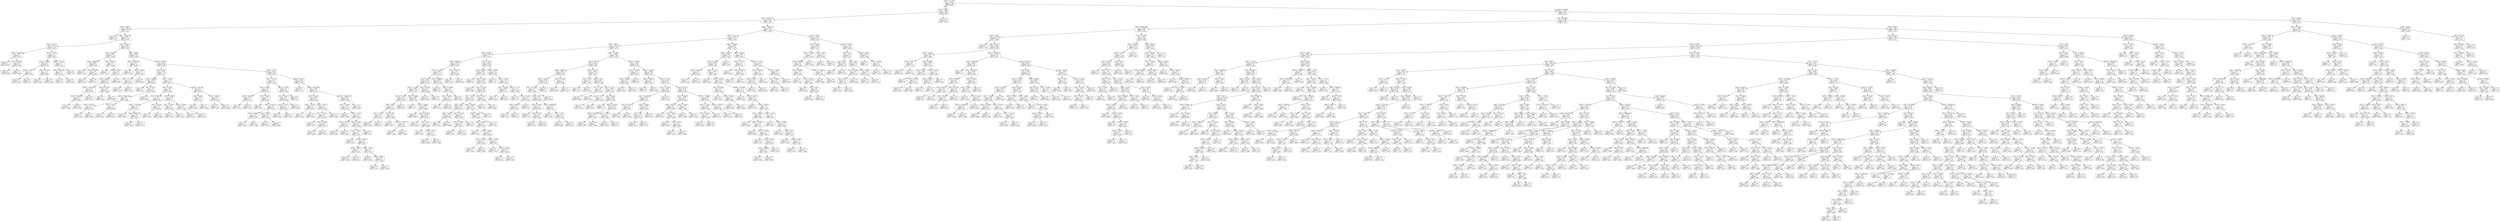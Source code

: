 digraph Tree {
node [shape=box] ;
0 [label="X[1] <= 71.312\nmse = 0.003\nsamples = 851\nvalue = 0.057"] ;
1 [label="X[2] <= 35.03\nmse = 0.002\nsamples = 280\nvalue = 0.04"] ;
0 -> 1 [labeldistance=2.5, labelangle=45, headlabel="True"] ;
2 [label="X[0] <= 31321.252\nmse = 0.001\nsamples = 279\nvalue = 0.04"] ;
1 -> 2 ;
3 [label="X[2] <= -0.895\nmse = 0.001\nsamples = 83\nvalue = 0.05"] ;
2 -> 3 ;
4 [label="mse = 0.0\nsamples = 5\nvalue = 0.0"] ;
3 -> 4 ;
5 [label="X[0] <= 1404.178\nmse = 0.001\nsamples = 78\nvalue = 0.053"] ;
3 -> 5 ;
6 [label="X[3] <= 30.475\nmse = 0.001\nsamples = 16\nvalue = 0.025"] ;
5 -> 6 ;
7 [label="X[0] <= 796.861\nmse = 0.0\nsamples = 3\nvalue = 0.073"] ;
6 -> 7 ;
8 [label="mse = 0.0\nsamples = 1\nvalue = 0.055"] ;
7 -> 8 ;
9 [label="X[1] <= 39.248\nmse = 0.0\nsamples = 2\nvalue = 0.083"] ;
7 -> 9 ;
10 [label="mse = 0.0\nsamples = 1\nvalue = 0.082"] ;
9 -> 10 ;
11 [label="mse = 0.0\nsamples = 1\nvalue = 0.083"] ;
9 -> 11 ;
12 [label="X[2] <= 27.004\nmse = 0.0\nsamples = 13\nvalue = 0.013"] ;
6 -> 12 ;
13 [label="X[1] <= 35.064\nmse = 0.0\nsamples = 6\nvalue = 0.025"] ;
12 -> 13 ;
14 [label="X[2] <= 21.657\nmse = 0.0\nsamples = 4\nvalue = 0.012"] ;
13 -> 14 ;
15 [label="mse = 0.0\nsamples = 2\nvalue = 0.025"] ;
14 -> 15 ;
16 [label="mse = 0.0\nsamples = 2\nvalue = 0.0"] ;
14 -> 16 ;
17 [label="X[0] <= 921.57\nmse = 0.0\nsamples = 2\nvalue = 0.049"] ;
13 -> 17 ;
18 [label="mse = 0.0\nsamples = 1\nvalue = 0.058"] ;
17 -> 18 ;
19 [label="mse = -0.0\nsamples = 1\nvalue = 0.039"] ;
17 -> 19 ;
20 [label="X[0] <= 725.785\nmse = 0.0\nsamples = 7\nvalue = 0.004"] ;
12 -> 20 ;
21 [label="X[0] <= 537.629\nmse = 0.0\nsamples = 2\nvalue = 0.013"] ;
20 -> 21 ;
22 [label="mse = 0.0\nsamples = 1\nvalue = 0.0"] ;
21 -> 22 ;
23 [label="mse = 0.0\nsamples = 1\nvalue = 0.025"] ;
21 -> 23 ;
24 [label="mse = 0.0\nsamples = 5\nvalue = 0.0"] ;
20 -> 24 ;
25 [label="X[3] <= 56.671\nmse = 0.001\nsamples = 62\nvalue = 0.06"] ;
5 -> 25 ;
26 [label="X[2] <= 8.648\nmse = 0.001\nsamples = 10\nvalue = 0.085"] ;
25 -> 26 ;
27 [label="X[0] <= 9258.042\nmse = 0.001\nsamples = 3\nvalue = 0.106"] ;
26 -> 27 ;
28 [label="mse = 0.0\nsamples = 1\nvalue = 0.136"] ;
27 -> 28 ;
29 [label="X[1] <= 63.868\nmse = 0.0\nsamples = 2\nvalue = 0.091"] ;
27 -> 29 ;
30 [label="mse = 0.0\nsamples = 1\nvalue = 0.105"] ;
29 -> 30 ;
31 [label="mse = -0.0\nsamples = 1\nvalue = 0.077"] ;
29 -> 31 ;
32 [label="X[1] <= 38.367\nmse = 0.0\nsamples = 7\nvalue = 0.076"] ;
26 -> 32 ;
33 [label="mse = 0.0\nsamples = 1\nvalue = 0.112"] ;
32 -> 33 ;
34 [label="X[2] <= 25.451\nmse = 0.0\nsamples = 6\nvalue = 0.07"] ;
32 -> 34 ;
35 [label="X[3] <= 48.643\nmse = 0.0\nsamples = 5\nvalue = 0.073"] ;
34 -> 35 ;
36 [label="X[0] <= 12361.147\nmse = 0.0\nsamples = 3\nvalue = 0.079"] ;
35 -> 36 ;
37 [label="X[0] <= 6180.867\nmse = 0.0\nsamples = 2\nvalue = 0.082"] ;
36 -> 37 ;
38 [label="mse = 0.0\nsamples = 1\nvalue = 0.082"] ;
37 -> 38 ;
39 [label="mse = 0.0\nsamples = 1\nvalue = 0.082"] ;
37 -> 39 ;
40 [label="mse = 0.0\nsamples = 1\nvalue = 0.072"] ;
36 -> 40 ;
41 [label="X[3] <= 54.272\nmse = 0.0\nsamples = 2\nvalue = 0.066"] ;
35 -> 41 ;
42 [label="mse = 0.0\nsamples = 1\nvalue = 0.064"] ;
41 -> 42 ;
43 [label="mse = 0.0\nsamples = 1\nvalue = 0.068"] ;
41 -> 43 ;
44 [label="mse = 0.0\nsamples = 1\nvalue = 0.056"] ;
34 -> 44 ;
45 [label="X[3] <= 58.81\nmse = 0.001\nsamples = 52\nvalue = 0.056"] ;
25 -> 45 ;
46 [label="X[0] <= 1604.294\nmse = 0.0\nsamples = 4\nvalue = 0.026"] ;
45 -> 46 ;
47 [label="mse = 0.0\nsamples = 1\nvalue = 0.002"] ;
46 -> 47 ;
48 [label="X[2] <= 27.626\nmse = 0.0\nsamples = 3\nvalue = 0.034"] ;
46 -> 48 ;
49 [label="X[1] <= 57.218\nmse = 0.0\nsamples = 2\nvalue = 0.028"] ;
48 -> 49 ;
50 [label="mse = 0.0\nsamples = 1\nvalue = 0.019"] ;
49 -> 50 ;
51 [label="mse = 0.0\nsamples = 1\nvalue = 0.037"] ;
49 -> 51 ;
52 [label="mse = 0.0\nsamples = 1\nvalue = 0.045"] ;
48 -> 52 ;
53 [label="X[3] <= 69.272\nmse = 0.001\nsamples = 48\nvalue = 0.058"] ;
45 -> 53 ;
54 [label="X[2] <= 6.512\nmse = 0.001\nsamples = 19\nvalue = 0.07"] ;
53 -> 54 ;
55 [label="X[1] <= 49.499\nmse = 0.001\nsamples = 6\nvalue = 0.055"] ;
54 -> 55 ;
56 [label="mse = 0.0\nsamples = 1\nvalue = 0.0"] ;
55 -> 56 ;
57 [label="X[2] <= 5.527\nmse = 0.0\nsamples = 5\nvalue = 0.066"] ;
55 -> 57 ;
58 [label="X[0] <= 20563.481\nmse = 0.0\nsamples = 4\nvalue = 0.059"] ;
57 -> 58 ;
59 [label="X[3] <= 62.703\nmse = 0.0\nsamples = 2\nvalue = 0.068"] ;
58 -> 59 ;
60 [label="mse = 0.0\nsamples = 1\nvalue = 0.057"] ;
59 -> 60 ;
61 [label="mse = 0.0\nsamples = 1\nvalue = 0.08"] ;
59 -> 61 ;
62 [label="X[1] <= 61.71\nmse = 0.0\nsamples = 2\nvalue = 0.049"] ;
58 -> 62 ;
63 [label="mse = 0.0\nsamples = 1\nvalue = 0.045"] ;
62 -> 63 ;
64 [label="mse = 0.0\nsamples = 1\nvalue = 0.053"] ;
62 -> 64 ;
65 [label="mse = 0.0\nsamples = 1\nvalue = 0.096"] ;
57 -> 65 ;
66 [label="X[2] <= 27.494\nmse = 0.0\nsamples = 13\nvalue = 0.077"] ;
54 -> 66 ;
67 [label="X[2] <= 15.03\nmse = 0.0\nsamples = 9\nvalue = 0.086"] ;
66 -> 67 ;
68 [label="X[0] <= 5667.261\nmse = 0.0\nsamples = 5\nvalue = 0.076"] ;
67 -> 68 ;
69 [label="X[2] <= 11.026\nmse = 0.0\nsamples = 3\nvalue = 0.071"] ;
68 -> 69 ;
70 [label="mse = 0.0\nsamples = 1\nvalue = 0.066"] ;
69 -> 70 ;
71 [label="X[0] <= 4358.178\nmse = 0.0\nsamples = 2\nvalue = 0.073"] ;
69 -> 71 ;
72 [label="mse = 0.0\nsamples = 1\nvalue = 0.075"] ;
71 -> 72 ;
73 [label="mse = 0.0\nsamples = 1\nvalue = 0.071"] ;
71 -> 73 ;
74 [label="X[1] <= 53.104\nmse = 0.0\nsamples = 2\nvalue = 0.084"] ;
68 -> 74 ;
75 [label="mse = 0.0\nsamples = 1\nvalue = 0.079"] ;
74 -> 75 ;
76 [label="mse = -0.0\nsamples = 1\nvalue = 0.088"] ;
74 -> 76 ;
77 [label="X[1] <= 56.465\nmse = 0.0\nsamples = 4\nvalue = 0.1"] ;
67 -> 77 ;
78 [label="X[2] <= 19.387\nmse = 0.0\nsamples = 2\nvalue = 0.094"] ;
77 -> 78 ;
79 [label="mse = 0.0\nsamples = 1\nvalue = 0.097"] ;
78 -> 79 ;
80 [label="mse = 0.0\nsamples = 1\nvalue = 0.09"] ;
78 -> 80 ;
81 [label="X[2] <= 21.646\nmse = 0.0\nsamples = 2\nvalue = 0.106"] ;
77 -> 81 ;
82 [label="mse = 0.0\nsamples = 1\nvalue = 0.111"] ;
81 -> 82 ;
83 [label="mse = 0.0\nsamples = 1\nvalue = 0.101"] ;
81 -> 83 ;
84 [label="X[2] <= 29.738\nmse = 0.0\nsamples = 4\nvalue = 0.057"] ;
66 -> 84 ;
85 [label="X[2] <= 28.64\nmse = 0.0\nsamples = 2\nvalue = 0.04"] ;
84 -> 85 ;
86 [label="mse = 0.0\nsamples = 1\nvalue = 0.046"] ;
85 -> 86 ;
87 [label="mse = -0.0\nsamples = 1\nvalue = 0.034"] ;
85 -> 87 ;
88 [label="X[3] <= 65.632\nmse = 0.0\nsamples = 2\nvalue = 0.075"] ;
84 -> 88 ;
89 [label="mse = 0.0\nsamples = 1\nvalue = 0.08"] ;
88 -> 89 ;
90 [label="mse = -0.0\nsamples = 1\nvalue = 0.069"] ;
88 -> 90 ;
91 [label="X[3] <= 74.13\nmse = 0.001\nsamples = 29\nvalue = 0.05"] ;
53 -> 91 ;
92 [label="X[3] <= 72.755\nmse = 0.0\nsamples = 11\nvalue = 0.031"] ;
91 -> 92 ;
93 [label="X[3] <= 69.912\nmse = 0.0\nsamples = 7\nvalue = 0.041"] ;
92 -> 93 ;
94 [label="X[1] <= 45.864\nmse = 0.0\nsamples = 2\nvalue = 0.017"] ;
93 -> 94 ;
95 [label="mse = 0.0\nsamples = 1\nvalue = 0.015"] ;
94 -> 95 ;
96 [label="mse = 0.0\nsamples = 1\nvalue = 0.02"] ;
94 -> 96 ;
97 [label="X[1] <= 50.922\nmse = 0.0\nsamples = 5\nvalue = 0.05"] ;
93 -> 97 ;
98 [label="mse = 0.0\nsamples = 1\nvalue = 0.031"] ;
97 -> 98 ;
99 [label="X[0] <= 7155.072\nmse = 0.0\nsamples = 4\nvalue = 0.055"] ;
97 -> 99 ;
100 [label="X[1] <= 54.843\nmse = 0.0\nsamples = 2\nvalue = 0.049"] ;
99 -> 100 ;
101 [label="mse = 0.0\nsamples = 1\nvalue = 0.051"] ;
100 -> 101 ;
102 [label="mse = 0.0\nsamples = 1\nvalue = 0.048"] ;
100 -> 102 ;
103 [label="X[3] <= 70.558\nmse = 0.0\nsamples = 2\nvalue = 0.061"] ;
99 -> 103 ;
104 [label="mse = 0.0\nsamples = 1\nvalue = 0.057"] ;
103 -> 104 ;
105 [label="mse = 0.0\nsamples = 1\nvalue = 0.065"] ;
103 -> 105 ;
106 [label="X[2] <= 23.739\nmse = 0.0\nsamples = 4\nvalue = 0.015"] ;
92 -> 106 ;
107 [label="X[1] <= 63.65\nmse = 0.0\nsamples = 3\nvalue = 0.019"] ;
106 -> 107 ;
108 [label="X[3] <= 73.115\nmse = 0.0\nsamples = 2\nvalue = 0.025"] ;
107 -> 108 ;
109 [label="mse = 0.0\nsamples = 1\nvalue = 0.025"] ;
108 -> 109 ;
110 [label="mse = 0.0\nsamples = 1\nvalue = 0.025"] ;
108 -> 110 ;
111 [label="mse = 0.0\nsamples = 1\nvalue = 0.008"] ;
107 -> 111 ;
112 [label="mse = 0.0\nsamples = 1\nvalue = 0.0"] ;
106 -> 112 ;
113 [label="X[2] <= 6.147\nmse = 0.001\nsamples = 18\nvalue = 0.061"] ;
91 -> 113 ;
114 [label="mse = 0.0\nsamples = 1\nvalue = 0.117"] ;
113 -> 114 ;
115 [label="X[0] <= 5477.089\nmse = 0.001\nsamples = 17\nvalue = 0.058"] ;
113 -> 115 ;
116 [label="X[2] <= 23.029\nmse = 0.001\nsamples = 6\nvalue = 0.076"] ;
115 -> 116 ;
117 [label="X[2] <= 15.753\nmse = 0.0\nsamples = 2\nvalue = 0.106"] ;
116 -> 117 ;
118 [label="mse = 0.0\nsamples = 1\nvalue = 0.106"] ;
117 -> 118 ;
119 [label="mse = -0.0\nsamples = 1\nvalue = 0.105"] ;
117 -> 119 ;
120 [label="X[2] <= 28.513\nmse = 0.0\nsamples = 4\nvalue = 0.061"] ;
116 -> 120 ;
121 [label="X[1] <= 53.576\nmse = 0.0\nsamples = 3\nvalue = 0.068"] ;
120 -> 121 ;
122 [label="mse = 0.0\nsamples = 1\nvalue = 0.059"] ;
121 -> 122 ;
123 [label="X[3] <= 82.042\nmse = 0.0\nsamples = 2\nvalue = 0.072"] ;
121 -> 123 ;
124 [label="mse = 0.0\nsamples = 1\nvalue = 0.073"] ;
123 -> 124 ;
125 [label="mse = -0.0\nsamples = 1\nvalue = 0.071"] ;
123 -> 125 ;
126 [label="mse = -0.0\nsamples = 1\nvalue = 0.039"] ;
120 -> 126 ;
127 [label="X[0] <= 20405.953\nmse = 0.001\nsamples = 11\nvalue = 0.048"] ;
115 -> 127 ;
128 [label="X[1] <= 43.406\nmse = 0.0\nsamples = 10\nvalue = 0.044"] ;
127 -> 128 ;
129 [label="mse = 0.0\nsamples = 1\nvalue = 0.088"] ;
128 -> 129 ;
130 [label="X[2] <= 7.016\nmse = 0.0\nsamples = 9\nvalue = 0.039"] ;
128 -> 130 ;
131 [label="X[1] <= 61.125\nmse = 0.0\nsamples = 2\nvalue = 0.057"] ;
130 -> 131 ;
132 [label="mse = 0.0\nsamples = 1\nvalue = 0.063"] ;
131 -> 132 ;
133 [label="mse = 0.0\nsamples = 1\nvalue = 0.05"] ;
131 -> 133 ;
134 [label="X[1] <= 64.44\nmse = 0.0\nsamples = 7\nvalue = 0.034"] ;
130 -> 134 ;
135 [label="X[3] <= 78.211\nmse = 0.0\nsamples = 6\nvalue = 0.04"] ;
134 -> 135 ;
136 [label="mse = 0.0\nsamples = 1\nvalue = 0.055"] ;
135 -> 136 ;
137 [label="X[0] <= 6719.0\nmse = 0.0\nsamples = 5\nvalue = 0.037"] ;
135 -> 137 ;
138 [label="X[0] <= 6251.5\nmse = 0.0\nsamples = 2\nvalue = 0.032"] ;
137 -> 138 ;
139 [label="mse = 0.0\nsamples = 1\nvalue = 0.033"] ;
138 -> 139 ;
140 [label="mse = -0.0\nsamples = 1\nvalue = 0.03"] ;
138 -> 140 ;
141 [label="X[0] <= 7584.5\nmse = 0.0\nsamples = 3\nvalue = 0.04"] ;
137 -> 141 ;
142 [label="mse = 0.0\nsamples = 1\nvalue = 0.043"] ;
141 -> 142 ;
143 [label="X[0] <= 8982.5\nmse = 0.0\nsamples = 2\nvalue = 0.039"] ;
141 -> 143 ;
144 [label="mse = 0.0\nsamples = 1\nvalue = 0.04"] ;
143 -> 144 ;
145 [label="mse = 0.0\nsamples = 1\nvalue = 0.038"] ;
143 -> 145 ;
146 [label="mse = 0.0\nsamples = 1\nvalue = 0.0"] ;
134 -> 146 ;
147 [label="mse = 0.0\nsamples = 1\nvalue = 0.089"] ;
127 -> 147 ;
148 [label="X[0] <= 58172.0\nmse = 0.001\nsamples = 196\nvalue = 0.035"] ;
2 -> 148 ;
149 [label="X[2] <= 17.25\nmse = 0.001\nsamples = 174\nvalue = 0.032"] ;
148 -> 149 ;
150 [label="X[1] <= 66.15\nmse = 0.001\nsamples = 143\nvalue = 0.027"] ;
149 -> 150 ;
151 [label="X[3] <= 67.013\nmse = 0.001\nsamples = 77\nvalue = 0.021"] ;
150 -> 151 ;
152 [label="X[3] <= 66.58\nmse = 0.001\nsamples = 29\nvalue = 0.031"] ;
151 -> 152 ;
153 [label="X[2] <= 15.909\nmse = 0.001\nsamples = 27\nvalue = 0.027"] ;
152 -> 153 ;
154 [label="X[2] <= 14.9\nmse = 0.001\nsamples = 23\nvalue = 0.022"] ;
153 -> 154 ;
155 [label="X[2] <= 13.404\nmse = 0.001\nsamples = 16\nvalue = 0.03"] ;
154 -> 155 ;
156 [label="X[2] <= 11.596\nmse = 0.0\nsamples = 10\nvalue = 0.018"] ;
155 -> 156 ;
157 [label="X[2] <= 3.48\nmse = 0.0\nsamples = 5\nvalue = 0.036"] ;
156 -> 157 ;
158 [label="X[2] <= 2.416\nmse = 0.0\nsamples = 2\nvalue = 0.017"] ;
157 -> 158 ;
159 [label="mse = 0.0\nsamples = 1\nvalue = 0.034"] ;
158 -> 159 ;
160 [label="mse = 0.0\nsamples = 1\nvalue = 0.0"] ;
158 -> 160 ;
161 [label="X[2] <= 4.38\nmse = 0.0\nsamples = 3\nvalue = 0.048"] ;
157 -> 161 ;
162 [label="mse = 0.0\nsamples = 1\nvalue = 0.041"] ;
161 -> 162 ;
163 [label="X[0] <= 47257.477\nmse = 0.0\nsamples = 2\nvalue = 0.051"] ;
161 -> 163 ;
164 [label="mse = 0.0\nsamples = 1\nvalue = 0.051"] ;
163 -> 164 ;
165 [label="mse = 0.0\nsamples = 1\nvalue = 0.052"] ;
163 -> 165 ;
166 [label="mse = 0.0\nsamples = 5\nvalue = 0.0"] ;
156 -> 166 ;
167 [label="X[3] <= 51.896\nmse = 0.001\nsamples = 6\nvalue = 0.05"] ;
155 -> 167 ;
168 [label="mse = 0.0\nsamples = 1\nvalue = 0.0"] ;
167 -> 168 ;
169 [label="X[3] <= 56.606\nmse = 0.001\nsamples = 5\nvalue = 0.059"] ;
167 -> 169 ;
170 [label="mse = 0.0\nsamples = 1\nvalue = 0.093"] ;
169 -> 170 ;
171 [label="X[3] <= 60.094\nmse = 0.001\nsamples = 4\nvalue = 0.051"] ;
169 -> 171 ;
172 [label="mse = 0.0\nsamples = 1\nvalue = 0.015"] ;
171 -> 172 ;
173 [label="X[1] <= 57.4\nmse = 0.0\nsamples = 3\nvalue = 0.063"] ;
171 -> 173 ;
174 [label="mse = 0.0\nsamples = 1\nvalue = 0.076"] ;
173 -> 174 ;
175 [label="X[2] <= 14.717\nmse = 0.0\nsamples = 2\nvalue = 0.057"] ;
173 -> 175 ;
176 [label="mse = 0.0\nsamples = 1\nvalue = 0.048"] ;
175 -> 176 ;
177 [label="mse = 0.0\nsamples = 1\nvalue = 0.066"] ;
175 -> 177 ;
178 [label="X[3] <= 54.923\nmse = 0.0\nsamples = 7\nvalue = 0.004"] ;
154 -> 178 ;
179 [label="mse = 0.0\nsamples = 1\nvalue = 0.028"] ;
178 -> 179 ;
180 [label="mse = 0.0\nsamples = 6\nvalue = 0.0"] ;
178 -> 180 ;
181 [label="X[0] <= 49830.0\nmse = 0.001\nsamples = 4\nvalue = 0.056"] ;
153 -> 181 ;
182 [label="mse = 0.0\nsamples = 1\nvalue = 0.0"] ;
181 -> 182 ;
183 [label="X[3] <= 61.946\nmse = 0.0\nsamples = 3\nvalue = 0.075"] ;
181 -> 183 ;
184 [label="X[2] <= 16.28\nmse = 0.0\nsamples = 2\nvalue = 0.078"] ;
183 -> 184 ;
185 [label="mse = 0.0\nsamples = 1\nvalue = 0.076"] ;
184 -> 185 ;
186 [label="mse = 0.0\nsamples = 1\nvalue = 0.08"] ;
184 -> 186 ;
187 [label="mse = 0.0\nsamples = 1\nvalue = 0.069"] ;
183 -> 187 ;
188 [label="X[3] <= 66.735\nmse = 0.0\nsamples = 2\nvalue = 0.086"] ;
152 -> 188 ;
189 [label="mse = 0.0\nsamples = 1\nvalue = 0.08"] ;
188 -> 189 ;
190 [label="mse = 0.0\nsamples = 1\nvalue = 0.092"] ;
188 -> 190 ;
191 [label="X[1] <= 57.3\nmse = 0.001\nsamples = 48\nvalue = 0.014"] ;
151 -> 191 ;
192 [label="X[2] <= 3.048\nmse = 0.001\nsamples = 24\nvalue = 0.021"] ;
191 -> 192 ;
193 [label="mse = 0.0\nsamples = 3\nvalue = 0.0"] ;
192 -> 193 ;
194 [label="X[2] <= 3.146\nmse = 0.001\nsamples = 21\nvalue = 0.024"] ;
192 -> 194 ;
195 [label="mse = 0.0\nsamples = 1\nvalue = 0.068"] ;
194 -> 195 ;
196 [label="X[3] <= 79.292\nmse = 0.001\nsamples = 20\nvalue = 0.022"] ;
194 -> 196 ;
197 [label="X[1] <= 52.8\nmse = 0.001\nsamples = 15\nvalue = 0.027"] ;
196 -> 197 ;
198 [label="X[1] <= 38.8\nmse = 0.001\nsamples = 7\nvalue = 0.014"] ;
197 -> 198 ;
199 [label="X[2] <= 3.437\nmse = 0.001\nsamples = 2\nvalue = 0.034"] ;
198 -> 199 ;
200 [label="mse = 0.0\nsamples = 1\nvalue = 0.0"] ;
199 -> 200 ;
201 [label="mse = 0.0\nsamples = 1\nvalue = 0.068"] ;
199 -> 201 ;
202 [label="X[3] <= 72.478\nmse = 0.0\nsamples = 5\nvalue = 0.006"] ;
198 -> 202 ;
203 [label="X[3] <= 70.435\nmse = 0.0\nsamples = 2\nvalue = 0.015"] ;
202 -> 203 ;
204 [label="mse = 0.0\nsamples = 1\nvalue = 0.017"] ;
203 -> 204 ;
205 [label="mse = 0.0\nsamples = 1\nvalue = 0.014"] ;
203 -> 205 ;
206 [label="mse = 0.0\nsamples = 3\nvalue = 0.0"] ;
202 -> 206 ;
207 [label="X[2] <= 16.428\nmse = 0.001\nsamples = 8\nvalue = 0.038"] ;
197 -> 207 ;
208 [label="X[2] <= 16.405\nmse = 0.001\nsamples = 7\nvalue = 0.043"] ;
207 -> 208 ;
209 [label="X[2] <= 14.432\nmse = 0.0\nsamples = 6\nvalue = 0.034"] ;
208 -> 209 ;
210 [label="mse = 0.0\nsamples = 1\nvalue = 0.025"] ;
209 -> 210 ;
211 [label="X[2] <= 15.887\nmse = 0.0\nsamples = 5\nvalue = 0.036"] ;
209 -> 211 ;
212 [label="X[2] <= 15.212\nmse = 0.0\nsamples = 2\nvalue = 0.045"] ;
211 -> 212 ;
213 [label="mse = 0.0\nsamples = 1\nvalue = 0.042"] ;
212 -> 213 ;
214 [label="mse = 0.0\nsamples = 1\nvalue = 0.048"] ;
212 -> 214 ;
215 [label="X[3] <= 75.969\nmse = 0.0\nsamples = 3\nvalue = 0.03"] ;
211 -> 215 ;
216 [label="mse = 0.0\nsamples = 1\nvalue = 0.025"] ;
215 -> 216 ;
217 [label="X[2] <= 16.206\nmse = 0.0\nsamples = 2\nvalue = 0.033"] ;
215 -> 217 ;
218 [label="mse = 0.0\nsamples = 1\nvalue = 0.04"] ;
217 -> 218 ;
219 [label="mse = -0.0\nsamples = 1\nvalue = 0.026"] ;
217 -> 219 ;
220 [label="mse = 0.0\nsamples = 1\nvalue = 0.097"] ;
208 -> 220 ;
221 [label="mse = 0.0\nsamples = 1\nvalue = 0.0"] ;
207 -> 221 ;
222 [label="X[3] <= 82.375\nmse = 0.0\nsamples = 5\nvalue = 0.009"] ;
196 -> 222 ;
223 [label="mse = 0.0\nsamples = 4\nvalue = 0.0"] ;
222 -> 223 ;
224 [label="mse = 0.0\nsamples = 1\nvalue = 0.044"] ;
222 -> 224 ;
225 [label="X[2] <= 15.098\nmse = 0.0\nsamples = 24\nvalue = 0.007"] ;
191 -> 225 ;
226 [label="mse = 0.0\nsamples = 9\nvalue = 0.0"] ;
225 -> 226 ;
227 [label="X[2] <= 15.491\nmse = 0.0\nsamples = 15\nvalue = 0.012"] ;
225 -> 227 ;
228 [label="X[2] <= 15.304\nmse = 0.001\nsamples = 2\nvalue = 0.05"] ;
227 -> 228 ;
229 [label="mse = 0.0\nsamples = 1\nvalue = 0.025"] ;
228 -> 229 ;
230 [label="mse = 0.0\nsamples = 1\nvalue = 0.074"] ;
228 -> 230 ;
231 [label="X[3] <= 72.16\nmse = 0.0\nsamples = 13\nvalue = 0.006"] ;
227 -> 231 ;
232 [label="mse = -0.0\nsamples = 8\nvalue = 0.0"] ;
231 -> 232 ;
233 [label="X[1] <= 62.55\nmse = 0.0\nsamples = 5\nvalue = 0.016"] ;
231 -> 233 ;
234 [label="X[3] <= 83.071\nmse = 0.0\nsamples = 3\nvalue = 0.026"] ;
233 -> 234 ;
235 [label="mse = 0.0\nsamples = 2\nvalue = 0.04"] ;
234 -> 235 ;
236 [label="mse = 0.0\nsamples = 1\nvalue = 0.0"] ;
234 -> 236 ;
237 [label="mse = 0.0\nsamples = 2\nvalue = 0.0"] ;
233 -> 237 ;
238 [label="X[2] <= 13.464\nmse = 0.001\nsamples = 66\nvalue = 0.035"] ;
150 -> 238 ;
239 [label="X[3] <= 69.3\nmse = 0.001\nsamples = 38\nvalue = 0.025"] ;
238 -> 239 ;
240 [label="X[3] <= 68.967\nmse = 0.001\nsamples = 12\nvalue = 0.042"] ;
239 -> 240 ;
241 [label="X[2] <= 12.552\nmse = 0.001\nsamples = 10\nvalue = 0.033"] ;
240 -> 241 ;
242 [label="X[3] <= 67.544\nmse = 0.0\nsamples = 7\nvalue = 0.048"] ;
241 -> 242 ;
243 [label="X[3] <= 65.0\nmse = 0.0\nsamples = 6\nvalue = 0.042"] ;
242 -> 243 ;
244 [label="X[3] <= 61.564\nmse = 0.0\nsamples = 3\nvalue = 0.035"] ;
243 -> 244 ;
245 [label="mse = 0.0\nsamples = 1\nvalue = 0.05"] ;
244 -> 245 ;
246 [label="X[2] <= 5.212\nmse = 0.0\nsamples = 2\nvalue = 0.027"] ;
244 -> 246 ;
247 [label="mse = 0.0\nsamples = 1\nvalue = 0.023"] ;
246 -> 247 ;
248 [label="mse = 0.0\nsamples = 1\nvalue = 0.03"] ;
246 -> 248 ;
249 [label="X[0] <= 38956.602\nmse = 0.0\nsamples = 3\nvalue = 0.05"] ;
243 -> 249 ;
250 [label="mse = 0.0\nsamples = 1\nvalue = 0.042"] ;
249 -> 250 ;
251 [label="X[2] <= 6.21\nmse = 0.0\nsamples = 2\nvalue = 0.054"] ;
249 -> 251 ;
252 [label="mse = 0.0\nsamples = 1\nvalue = 0.056"] ;
251 -> 252 ;
253 [label="mse = 0.0\nsamples = 1\nvalue = 0.051"] ;
251 -> 253 ;
254 [label="mse = -0.0\nsamples = 1\nvalue = 0.079"] ;
242 -> 254 ;
255 [label="mse = 0.0\nsamples = 3\nvalue = 0.0"] ;
241 -> 255 ;
256 [label="X[2] <= 12.309\nmse = 0.0\nsamples = 2\nvalue = 0.088"] ;
240 -> 256 ;
257 [label="mse = 0.0\nsamples = 1\nvalue = 0.099"] ;
256 -> 257 ;
258 [label="mse = -0.0\nsamples = 1\nvalue = 0.077"] ;
256 -> 258 ;
259 [label="X[3] <= 75.222\nmse = 0.001\nsamples = 26\nvalue = 0.017"] ;
239 -> 259 ;
260 [label="X[1] <= 70.5\nmse = 0.0\nsamples = 11\nvalue = 0.001"] ;
259 -> 260 ;
261 [label="mse = 0.0\nsamples = 10\nvalue = 0.0"] ;
260 -> 261 ;
262 [label="mse = 0.0\nsamples = 1\nvalue = 0.012"] ;
260 -> 262 ;
263 [label="X[3] <= 76.0\nmse = 0.001\nsamples = 15\nvalue = 0.028"] ;
259 -> 263 ;
264 [label="X[2] <= 4.537\nmse = 0.0\nsamples = 2\nvalue = 0.067"] ;
263 -> 264 ;
265 [label="mse = 0.0\nsamples = 1\nvalue = 0.083"] ;
264 -> 265 ;
266 [label="mse = -0.0\nsamples = 1\nvalue = 0.052"] ;
264 -> 266 ;
267 [label="X[2] <= 3.212\nmse = 0.001\nsamples = 13\nvalue = 0.022"] ;
263 -> 267 ;
268 [label="X[2] <= 2.707\nmse = 0.0\nsamples = 3\nvalue = 0.053"] ;
267 -> 268 ;
269 [label="mse = 0.0\nsamples = 1\nvalue = 0.054"] ;
268 -> 269 ;
270 [label="mse = 0.0\nsamples = 2\nvalue = 0.052"] ;
268 -> 270 ;
271 [label="X[2] <= 4.545\nmse = 0.001\nsamples = 10\nvalue = 0.013"] ;
267 -> 271 ;
272 [label="mse = 0.0\nsamples = 4\nvalue = 0.0"] ;
271 -> 272 ;
273 [label="X[2] <= 12.035\nmse = 0.001\nsamples = 6\nvalue = 0.022"] ;
271 -> 273 ;
274 [label="X[2] <= 8.248\nmse = 0.0\nsamples = 2\nvalue = 0.055"] ;
273 -> 274 ;
275 [label="mse = 0.0\nsamples = 1\nvalue = 0.066"] ;
274 -> 275 ;
276 [label="mse = 0.0\nsamples = 1\nvalue = 0.044"] ;
274 -> 276 ;
277 [label="X[0] <= 51156.0\nmse = 0.0\nsamples = 4\nvalue = 0.006"] ;
273 -> 277 ;
278 [label="mse = 0.0\nsamples = 1\nvalue = 0.023"] ;
277 -> 278 ;
279 [label="mse = 0.0\nsamples = 3\nvalue = 0.0"] ;
277 -> 279 ;
280 [label="X[2] <= 13.804\nmse = 0.002\nsamples = 28\nvalue = 0.049"] ;
238 -> 280 ;
281 [label="X[2] <= 13.609\nmse = 0.0\nsamples = 3\nvalue = 0.094"] ;
280 -> 281 ;
282 [label="X[3] <= 75.464\nmse = 0.0\nsamples = 2\nvalue = 0.091"] ;
281 -> 282 ;
283 [label="mse = 0.0\nsamples = 1\nvalue = 0.085"] ;
282 -> 283 ;
284 [label="mse = 0.0\nsamples = 1\nvalue = 0.097"] ;
282 -> 284 ;
285 [label="mse = 0.0\nsamples = 1\nvalue = 0.1"] ;
281 -> 285 ;
286 [label="X[2] <= 14.414\nmse = 0.002\nsamples = 25\nvalue = 0.043"] ;
280 -> 286 ;
287 [label="X[0] <= 52816.0\nmse = 0.0\nsamples = 4\nvalue = 0.011"] ;
286 -> 287 ;
288 [label="mse = 0.0\nsamples = 3\nvalue = 0.0"] ;
287 -> 288 ;
289 [label="mse = 0.0\nsamples = 1\nvalue = 0.044"] ;
287 -> 289 ;
290 [label="X[2] <= 15.153\nmse = 0.002\nsamples = 21\nvalue = 0.05"] ;
286 -> 290 ;
291 [label="X[2] <= 14.903\nmse = 0.001\nsamples = 6\nvalue = 0.084"] ;
290 -> 291 ;
292 [label="X[2] <= 14.596\nmse = 0.001\nsamples = 5\nvalue = 0.072"] ;
291 -> 292 ;
293 [label="X[2] <= 14.522\nmse = 0.0\nsamples = 2\nvalue = 0.054"] ;
292 -> 293 ;
294 [label="mse = 0.0\nsamples = 1\nvalue = 0.05"] ;
293 -> 294 ;
295 [label="mse = -0.0\nsamples = 1\nvalue = 0.059"] ;
293 -> 295 ;
296 [label="X[3] <= 75.859\nmse = 0.001\nsamples = 3\nvalue = 0.084"] ;
292 -> 296 ;
297 [label="X[3] <= 73.3\nmse = 0.001\nsamples = 2\nvalue = 0.102"] ;
296 -> 297 ;
298 [label="mse = 0.0\nsamples = 1\nvalue = 0.074"] ;
297 -> 298 ;
299 [label="mse = 0.0\nsamples = 1\nvalue = 0.13"] ;
297 -> 299 ;
300 [label="mse = -0.0\nsamples = 1\nvalue = 0.05"] ;
296 -> 300 ;
301 [label="mse = -0.0\nsamples = 1\nvalue = 0.142"] ;
291 -> 301 ;
302 [label="X[3] <= 70.227\nmse = 0.001\nsamples = 15\nvalue = 0.036"] ;
290 -> 302 ;
303 [label="X[3] <= 68.663\nmse = 0.001\nsamples = 6\nvalue = 0.064"] ;
302 -> 303 ;
304 [label="X[3] <= 65.571\nmse = 0.0\nsamples = 4\nvalue = 0.049"] ;
303 -> 304 ;
305 [label="mse = 0.0\nsamples = 1\nvalue = 0.031"] ;
304 -> 305 ;
306 [label="X[1] <= 66.35\nmse = 0.0\nsamples = 3\nvalue = 0.054"] ;
304 -> 306 ;
307 [label="mse = 0.0\nsamples = 1\nvalue = 0.037"] ;
306 -> 307 ;
308 [label="X[2] <= 15.56\nmse = 0.0\nsamples = 2\nvalue = 0.063"] ;
306 -> 308 ;
309 [label="mse = 0.0\nsamples = 1\nvalue = 0.062"] ;
308 -> 309 ;
310 [label="mse = 0.0\nsamples = 1\nvalue = 0.065"] ;
308 -> 310 ;
311 [label="X[2] <= 15.667\nmse = 0.0\nsamples = 2\nvalue = 0.095"] ;
303 -> 311 ;
312 [label="mse = 0.0\nsamples = 1\nvalue = 0.089"] ;
311 -> 312 ;
313 [label="mse = 0.0\nsamples = 1\nvalue = 0.101"] ;
311 -> 313 ;
314 [label="X[0] <= 47946.5\nmse = 0.001\nsamples = 9\nvalue = 0.017"] ;
302 -> 314 ;
315 [label="X[3] <= 75.767\nmse = 0.002\nsamples = 3\nvalue = 0.048"] ;
314 -> 315 ;
316 [label="X[2] <= 16.259\nmse = 0.0\nsamples = 2\nvalue = 0.018"] ;
315 -> 316 ;
317 [label="mse = 0.0\nsamples = 1\nvalue = 0.036"] ;
316 -> 317 ;
318 [label="mse = 0.0\nsamples = 1\nvalue = 0.0"] ;
316 -> 318 ;
319 [label="mse = 0.0\nsamples = 1\nvalue = 0.107"] ;
315 -> 319 ;
320 [label="X[0] <= 52273.0\nmse = 0.0\nsamples = 6\nvalue = 0.002"] ;
314 -> 320 ;
321 [label="mse = 0.0\nsamples = 1\nvalue = 0.011"] ;
320 -> 321 ;
322 [label="mse = 0.0\nsamples = 5\nvalue = 0.0"] ;
320 -> 322 ;
323 [label="X[3] <= 72.946\nmse = 0.001\nsamples = 31\nvalue = 0.054"] ;
149 -> 323 ;
324 [label="X[3] <= 72.743\nmse = 0.001\nsamples = 20\nvalue = 0.065"] ;
323 -> 324 ;
325 [label="X[2] <= 17.534\nmse = 0.001\nsamples = 19\nvalue = 0.063"] ;
324 -> 325 ;
326 [label="X[0] <= 45249.5\nmse = 0.0\nsamples = 2\nvalue = 0.087"] ;
325 -> 326 ;
327 [label="mse = 0.0\nsamples = 1\nvalue = 0.094"] ;
326 -> 327 ;
328 [label="mse = 0.0\nsamples = 1\nvalue = 0.08"] ;
326 -> 328 ;
329 [label="X[2] <= 17.572\nmse = 0.001\nsamples = 17\nvalue = 0.06"] ;
325 -> 329 ;
330 [label="mse = 0.0\nsamples = 1\nvalue = 0.018"] ;
329 -> 330 ;
331 [label="X[2] <= 18.084\nmse = 0.0\nsamples = 16\nvalue = 0.062"] ;
329 -> 331 ;
332 [label="X[3] <= 63.389\nmse = 0.0\nsamples = 3\nvalue = 0.083"] ;
331 -> 332 ;
333 [label="mse = 0.0\nsamples = 1\nvalue = 0.074"] ;
332 -> 333 ;
334 [label="X[3] <= 68.516\nmse = 0.0\nsamples = 2\nvalue = 0.088"] ;
332 -> 334 ;
335 [label="mse = 0.0\nsamples = 1\nvalue = 0.087"] ;
334 -> 335 ;
336 [label="mse = -0.0\nsamples = 1\nvalue = 0.089"] ;
334 -> 336 ;
337 [label="X[3] <= 64.846\nmse = 0.0\nsamples = 13\nvalue = 0.057"] ;
331 -> 337 ;
338 [label="mse = 0.0\nsamples = 1\nvalue = 0.085"] ;
337 -> 338 ;
339 [label="X[3] <= 66.478\nmse = 0.0\nsamples = 12\nvalue = 0.055"] ;
337 -> 339 ;
340 [label="mse = 0.0\nsamples = 1\nvalue = 0.013"] ;
339 -> 340 ;
341 [label="X[2] <= 19.351\nmse = 0.0\nsamples = 11\nvalue = 0.059"] ;
339 -> 341 ;
342 [label="X[2] <= 18.384\nmse = 0.0\nsamples = 6\nvalue = 0.066"] ;
341 -> 342 ;
343 [label="mse = 0.0\nsamples = 1\nvalue = 0.044"] ;
342 -> 343 ;
344 [label="X[0] <= 41583.5\nmse = 0.0\nsamples = 5\nvalue = 0.07"] ;
342 -> 344 ;
345 [label="mse = 0.0\nsamples = 1\nvalue = 0.084"] ;
344 -> 345 ;
346 [label="X[3] <= 71.186\nmse = 0.0\nsamples = 4\nvalue = 0.067"] ;
344 -> 346 ;
347 [label="mse = 0.0\nsamples = 1\nvalue = 0.047"] ;
346 -> 347 ;
348 [label="X[1] <= 62.65\nmse = 0.0\nsamples = 3\nvalue = 0.073"] ;
346 -> 348 ;
349 [label="X[2] <= 18.806\nmse = 0.0\nsamples = 2\nvalue = 0.078"] ;
348 -> 349 ;
350 [label="mse = 0.0\nsamples = 1\nvalue = 0.087"] ;
349 -> 350 ;
351 [label="mse = 0.0\nsamples = 1\nvalue = 0.069"] ;
349 -> 351 ;
352 [label="mse = 0.0\nsamples = 1\nvalue = 0.065"] ;
348 -> 352 ;
353 [label="X[3] <= 71.318\nmse = 0.0\nsamples = 5\nvalue = 0.05"] ;
341 -> 353 ;
354 [label="mse = 0.0\nsamples = 1\nvalue = 0.042"] ;
353 -> 354 ;
355 [label="X[3] <= 71.984\nmse = 0.0\nsamples = 4\nvalue = 0.053"] ;
353 -> 355 ;
356 [label="mse = 0.0\nsamples = 1\nvalue = 0.061"] ;
355 -> 356 ;
357 [label="X[2] <= 19.6\nmse = 0.0\nsamples = 3\nvalue = 0.05"] ;
355 -> 357 ;
358 [label="mse = 0.0\nsamples = 1\nvalue = 0.054"] ;
357 -> 358 ;
359 [label="X[2] <= 20.887\nmse = 0.0\nsamples = 2\nvalue = 0.047"] ;
357 -> 359 ;
360 [label="mse = 0.0\nsamples = 1\nvalue = 0.049"] ;
359 -> 360 ;
361 [label="mse = 0.0\nsamples = 1\nvalue = 0.046"] ;
359 -> 361 ;
362 [label="mse = 0.0\nsamples = 1\nvalue = 0.107"] ;
324 -> 362 ;
363 [label="X[3] <= 75.419\nmse = 0.001\nsamples = 11\nvalue = 0.035"] ;
323 -> 363 ;
364 [label="X[3] <= 73.429\nmse = 0.0\nsamples = 5\nvalue = 0.011"] ;
363 -> 364 ;
365 [label="mse = 0.0\nsamples = 1\nvalue = 0.042"] ;
364 -> 365 ;
366 [label="X[0] <= 45249.5\nmse = 0.0\nsamples = 4\nvalue = 0.004"] ;
364 -> 366 ;
367 [label="mse = 0.0\nsamples = 3\nvalue = 0.0"] ;
366 -> 367 ;
368 [label="mse = 0.0\nsamples = 1\nvalue = 0.014"] ;
366 -> 368 ;
369 [label="X[3] <= 77.375\nmse = 0.001\nsamples = 6\nvalue = 0.055"] ;
363 -> 369 ;
370 [label="X[2] <= 20.723\nmse = 0.0\nsamples = 3\nvalue = 0.079"] ;
369 -> 370 ;
371 [label="X[2] <= 19.65\nmse = 0.0\nsamples = 2\nvalue = 0.071"] ;
370 -> 371 ;
372 [label="mse = 0.0\nsamples = 1\nvalue = 0.075"] ;
371 -> 372 ;
373 [label="mse = 0.0\nsamples = 1\nvalue = 0.067"] ;
371 -> 373 ;
374 [label="mse = 0.0\nsamples = 1\nvalue = 0.094"] ;
370 -> 374 ;
375 [label="X[3] <= 79.806\nmse = 0.0\nsamples = 3\nvalue = 0.031"] ;
369 -> 375 ;
376 [label="X[3] <= 78.581\nmse = 0.0\nsamples = 2\nvalue = 0.022"] ;
375 -> 376 ;
377 [label="mse = 0.0\nsamples = 1\nvalue = 0.044"] ;
376 -> 377 ;
378 [label="mse = 0.0\nsamples = 1\nvalue = 0.0"] ;
376 -> 378 ;
379 [label="mse = 0.0\nsamples = 1\nvalue = 0.048"] ;
375 -> 379 ;
380 [label="X[2] <= 5.484\nmse = 0.002\nsamples = 22\nvalue = 0.062"] ;
148 -> 380 ;
381 [label="X[2] <= 2.049\nmse = 0.001\nsamples = 12\nvalue = 0.037"] ;
380 -> 381 ;
382 [label="X[3] <= 79.769\nmse = 0.0\nsamples = 7\nvalue = 0.059"] ;
381 -> 382 ;
383 [label="X[3] <= 69.849\nmse = 0.0\nsamples = 6\nvalue = 0.065"] ;
382 -> 383 ;
384 [label="X[3] <= 62.604\nmse = 0.0\nsamples = 4\nvalue = 0.057"] ;
383 -> 384 ;
385 [label="mse = 0.0\nsamples = 1\nvalue = 0.049"] ;
384 -> 385 ;
386 [label="X[1] <= 62.35\nmse = 0.0\nsamples = 3\nvalue = 0.06"] ;
384 -> 386 ;
387 [label="mse = 0.0\nsamples = 1\nvalue = 0.056"] ;
386 -> 387 ;
388 [label="X[1] <= 65.4\nmse = 0.0\nsamples = 2\nvalue = 0.062"] ;
386 -> 388 ;
389 [label="mse = 0.0\nsamples = 1\nvalue = 0.064"] ;
388 -> 389 ;
390 [label="mse = 0.0\nsamples = 1\nvalue = 0.061"] ;
388 -> 390 ;
391 [label="X[0] <= 71248.5\nmse = 0.0\nsamples = 2\nvalue = 0.08"] ;
383 -> 391 ;
392 [label="mse = 0.0\nsamples = 1\nvalue = 0.088"] ;
391 -> 392 ;
393 [label="mse = 0.0\nsamples = 1\nvalue = 0.072"] ;
391 -> 393 ;
394 [label="mse = 0.0\nsamples = 1\nvalue = 0.026"] ;
382 -> 394 ;
395 [label="X[2] <= 2.587\nmse = 0.0\nsamples = 5\nvalue = 0.005"] ;
381 -> 395 ;
396 [label="mse = 0.0\nsamples = 1\nvalue = 0.024"] ;
395 -> 396 ;
397 [label="mse = 0.0\nsamples = 4\nvalue = 0.0"] ;
395 -> 397 ;
398 [label="X[3] <= 76.105\nmse = 0.002\nsamples = 10\nvalue = 0.092"] ;
380 -> 398 ;
399 [label="X[2] <= 5.71\nmse = 0.001\nsamples = 7\nvalue = 0.111"] ;
398 -> 399 ;
400 [label="X[1] <= 58.5\nmse = 0.001\nsamples = 2\nvalue = 0.139"] ;
399 -> 400 ;
401 [label="mse = 0.0\nsamples = 1\nvalue = 0.17"] ;
400 -> 401 ;
402 [label="mse = -0.0\nsamples = 1\nvalue = 0.108"] ;
400 -> 402 ;
403 [label="X[2] <= 8.0\nmse = 0.001\nsamples = 5\nvalue = 0.1"] ;
399 -> 403 ;
404 [label="X[1] <= 63.585\nmse = 0.0\nsamples = 3\nvalue = 0.076"] ;
403 -> 404 ;
405 [label="X[2] <= 6.675\nmse = 0.0\nsamples = 2\nvalue = 0.09"] ;
404 -> 405 ;
406 [label="mse = 0.0\nsamples = 1\nvalue = 0.095"] ;
405 -> 406 ;
407 [label="mse = 0.0\nsamples = 1\nvalue = 0.085"] ;
405 -> 407 ;
408 [label="mse = -0.0\nsamples = 1\nvalue = 0.048"] ;
404 -> 408 ;
409 [label="X[2] <= 8.446\nmse = 0.0\nsamples = 2\nvalue = 0.137"] ;
403 -> 409 ;
410 [label="mse = 0.0\nsamples = 1\nvalue = 0.15"] ;
409 -> 410 ;
411 [label="mse = 0.0\nsamples = 1\nvalue = 0.125"] ;
409 -> 411 ;
412 [label="X[3] <= 76.65\nmse = 0.001\nsamples = 3\nvalue = 0.046"] ;
398 -> 412 ;
413 [label="mse = 0.0\nsamples = 1\nvalue = 0.0"] ;
412 -> 413 ;
414 [label="X[3] <= 82.506\nmse = 0.0\nsamples = 2\nvalue = 0.07"] ;
412 -> 414 ;
415 [label="mse = 0.0\nsamples = 1\nvalue = 0.078"] ;
414 -> 415 ;
416 [label="mse = -0.0\nsamples = 1\nvalue = 0.061"] ;
414 -> 416 ;
417 [label="mse = -0.0\nsamples = 1\nvalue = 0.206"] ;
1 -> 417 ;
418 [label="X[3] <= 78.768\nmse = 0.003\nsamples = 571\nvalue = 0.065"] ;
0 -> 418 [labeldistance=2.5, labelangle=-45, headlabel="False"] ;
419 [label="X[3] <= 63.336\nmse = 0.003\nsamples = 487\nvalue = 0.07"] ;
418 -> 419 ;
420 [label="X[0] <= 56602.844\nmse = 0.002\nsamples = 87\nvalue = 0.047"] ;
419 -> 420 ;
421 [label="X[2] <= 1.632\nmse = 0.002\nsamples = 47\nvalue = 0.064"] ;
420 -> 421 ;
422 [label="mse = 0.0\nsamples = 1\nvalue = 0.175"] ;
421 -> 422 ;
423 [label="X[3] <= 35.45\nmse = 0.002\nsamples = 46\nvalue = 0.062"] ;
421 -> 423 ;
424 [label="X[2] <= 10.594\nmse = 0.002\nsamples = 9\nvalue = 0.089"] ;
423 -> 424 ;
425 [label="X[3] <= 35.277\nmse = 0.0\nsamples = 2\nvalue = 0.125"] ;
424 -> 425 ;
426 [label="mse = 0.0\nsamples = 1\nvalue = 0.116"] ;
425 -> 426 ;
427 [label="mse = 0.0\nsamples = 1\nvalue = 0.135"] ;
425 -> 427 ;
428 [label="X[2] <= 16.685\nmse = 0.001\nsamples = 7\nvalue = 0.078"] ;
424 -> 428 ;
429 [label="X[3] <= 29.715\nmse = 0.001\nsamples = 3\nvalue = 0.042"] ;
428 -> 429 ;
430 [label="mse = 0.0\nsamples = 1\nvalue = 0.0"] ;
429 -> 430 ;
431 [label="X[3] <= 32.546\nmse = 0.0\nsamples = 2\nvalue = 0.063"] ;
429 -> 431 ;
432 [label="mse = 0.0\nsamples = 1\nvalue = 0.062"] ;
431 -> 432 ;
433 [label="mse = 0.0\nsamples = 1\nvalue = 0.065"] ;
431 -> 433 ;
434 [label="X[2] <= 23.578\nmse = 0.0\nsamples = 4\nvalue = 0.105"] ;
428 -> 434 ;
435 [label="X[3] <= 30.894\nmse = 0.0\nsamples = 3\nvalue = 0.113"] ;
434 -> 435 ;
436 [label="mse = 0.0\nsamples = 2\nvalue = 0.11"] ;
435 -> 436 ;
437 [label="mse = -0.0\nsamples = 1\nvalue = 0.119"] ;
435 -> 437 ;
438 [label="mse = 0.0\nsamples = 1\nvalue = 0.082"] ;
434 -> 438 ;
439 [label="X[0] <= 47278.514\nmse = 0.002\nsamples = 37\nvalue = 0.055"] ;
423 -> 439 ;
440 [label="X[3] <= 41.966\nmse = 0.001\nsamples = 13\nvalue = 0.031"] ;
439 -> 440 ;
441 [label="mse = 0.0\nsamples = 2\nvalue = 0.0"] ;
440 -> 441 ;
442 [label="X[0] <= 22133.287\nmse = 0.001\nsamples = 11\nvalue = 0.036"] ;
440 -> 442 ;
443 [label="X[2] <= 10.608\nmse = 0.0\nsamples = 6\nvalue = 0.017"] ;
442 -> 443 ;
444 [label="X[1] <= 84.715\nmse = 0.0\nsamples = 3\nvalue = 0.001"] ;
443 -> 444 ;
445 [label="mse = 0.0\nsamples = 2\nvalue = 0.0"] ;
444 -> 445 ;
446 [label="mse = 0.0\nsamples = 1\nvalue = 0.003"] ;
444 -> 446 ;
447 [label="X[2] <= 28.191\nmse = 0.0\nsamples = 3\nvalue = 0.033"] ;
443 -> 447 ;
448 [label="X[2] <= 20.107\nmse = 0.0\nsamples = 2\nvalue = 0.044"] ;
447 -> 448 ;
449 [label="mse = 0.0\nsamples = 1\nvalue = 0.037"] ;
448 -> 449 ;
450 [label="mse = 0.0\nsamples = 1\nvalue = 0.051"] ;
448 -> 450 ;
451 [label="mse = -0.0\nsamples = 1\nvalue = 0.01"] ;
447 -> 451 ;
452 [label="X[2] <= 23.638\nmse = 0.0\nsamples = 5\nvalue = 0.059"] ;
442 -> 452 ;
453 [label="X[2] <= 5.596\nmse = 0.0\nsamples = 4\nvalue = 0.051"] ;
452 -> 453 ;
454 [label="mse = 0.0\nsamples = 1\nvalue = 0.069"] ;
453 -> 454 ;
455 [label="X[2] <= 14.423\nmse = 0.0\nsamples = 3\nvalue = 0.045"] ;
453 -> 455 ;
456 [label="X[0] <= 35326.354\nmse = 0.0\nsamples = 2\nvalue = 0.05"] ;
455 -> 456 ;
457 [label="mse = 0.0\nsamples = 1\nvalue = 0.053"] ;
456 -> 457 ;
458 [label="mse = 0.0\nsamples = 1\nvalue = 0.046"] ;
456 -> 458 ;
459 [label="mse = -0.0\nsamples = 1\nvalue = 0.036"] ;
455 -> 459 ;
460 [label="mse = 0.0\nsamples = 1\nvalue = 0.091"] ;
452 -> 460 ;
461 [label="X[3] <= 61.372\nmse = 0.002\nsamples = 24\nvalue = 0.069"] ;
439 -> 461 ;
462 [label="X[1] <= 90.2\nmse = 0.002\nsamples = 17\nvalue = 0.079"] ;
461 -> 462 ;
463 [label="X[3] <= 57.879\nmse = 0.002\nsamples = 12\nvalue = 0.09"] ;
462 -> 463 ;
464 [label="X[3] <= 52.976\nmse = 0.002\nsamples = 6\nvalue = 0.105"] ;
463 -> 464 ;
465 [label="X[2] <= 10.035\nmse = 0.001\nsamples = 5\nvalue = 0.089"] ;
464 -> 465 ;
466 [label="X[3] <= 44.298\nmse = 0.0\nsamples = 2\nvalue = 0.058"] ;
465 -> 466 ;
467 [label="mse = 0.0\nsamples = 1\nvalue = 0.069"] ;
466 -> 467 ;
468 [label="mse = 0.0\nsamples = 1\nvalue = 0.046"] ;
466 -> 468 ;
469 [label="X[2] <= 13.874\nmse = 0.0\nsamples = 3\nvalue = 0.109"] ;
465 -> 469 ;
470 [label="mse = 0.0\nsamples = 1\nvalue = 0.125"] ;
469 -> 470 ;
471 [label="X[2] <= 16.726\nmse = 0.0\nsamples = 2\nvalue = 0.102"] ;
469 -> 471 ;
472 [label="mse = 0.0\nsamples = 1\nvalue = 0.098"] ;
471 -> 472 ;
473 [label="mse = 0.0\nsamples = 1\nvalue = 0.105"] ;
471 -> 473 ;
474 [label="mse = -0.0\nsamples = 1\nvalue = 0.185"] ;
464 -> 474 ;
475 [label="X[3] <= 58.523\nmse = 0.001\nsamples = 6\nvalue = 0.076"] ;
463 -> 475 ;
476 [label="X[2] <= 17.615\nmse = 0.0\nsamples = 2\nvalue = 0.044"] ;
475 -> 476 ;
477 [label="mse = 0.0\nsamples = 1\nvalue = 0.054"] ;
476 -> 477 ;
478 [label="mse = 0.0\nsamples = 1\nvalue = 0.035"] ;
476 -> 478 ;
479 [label="X[2] <= 4.989\nmse = 0.0\nsamples = 4\nvalue = 0.092"] ;
475 -> 479 ;
480 [label="mse = 0.0\nsamples = 1\nvalue = 0.117"] ;
479 -> 480 ;
481 [label="X[2] <= 20.25\nmse = 0.0\nsamples = 3\nvalue = 0.084"] ;
479 -> 481 ;
482 [label="X[3] <= 59.338\nmse = 0.0\nsamples = 2\nvalue = 0.08"] ;
481 -> 482 ;
483 [label="mse = 0.0\nsamples = 1\nvalue = 0.083"] ;
482 -> 483 ;
484 [label="mse = 0.0\nsamples = 1\nvalue = 0.076"] ;
482 -> 484 ;
485 [label="mse = 0.0\nsamples = 1\nvalue = 0.092"] ;
481 -> 485 ;
486 [label="X[3] <= 54.345\nmse = 0.002\nsamples = 5\nvalue = 0.053"] ;
462 -> 486 ;
487 [label="X[1] <= 92.4\nmse = 0.001\nsamples = 3\nvalue = 0.022"] ;
486 -> 487 ;
488 [label="mse = 0.0\nsamples = 2\nvalue = 0.0"] ;
487 -> 488 ;
489 [label="mse = 0.0\nsamples = 1\nvalue = 0.065"] ;
487 -> 489 ;
490 [label="X[2] <= 6.166\nmse = 0.0\nsamples = 2\nvalue = 0.1"] ;
486 -> 490 ;
491 [label="mse = 0.0\nsamples = 1\nvalue = 0.088"] ;
490 -> 491 ;
492 [label="mse = 0.0\nsamples = 1\nvalue = 0.112"] ;
490 -> 492 ;
493 [label="X[2] <= 10.458\nmse = 0.002\nsamples = 7\nvalue = 0.044"] ;
461 -> 493 ;
494 [label="X[2] <= 3.871\nmse = 0.0\nsamples = 2\nvalue = 0.094"] ;
493 -> 494 ;
495 [label="mse = 0.0\nsamples = 1\nvalue = 0.091"] ;
494 -> 495 ;
496 [label="mse = -0.0\nsamples = 1\nvalue = 0.097"] ;
494 -> 496 ;
497 [label="X[2] <= 19.188\nmse = 0.001\nsamples = 5\nvalue = 0.023"] ;
493 -> 497 ;
498 [label="X[2] <= 17.135\nmse = 0.0\nsamples = 4\nvalue = 0.005"] ;
497 -> 498 ;
499 [label="X[3] <= 61.781\nmse = 0.0\nsamples = 2\nvalue = 0.011"] ;
498 -> 499 ;
500 [label="mse = 0.0\nsamples = 1\nvalue = 0.0"] ;
499 -> 500 ;
501 [label="mse = 0.0\nsamples = 1\nvalue = 0.022"] ;
499 -> 501 ;
502 [label="mse = 0.0\nsamples = 2\nvalue = 0.0"] ;
498 -> 502 ;
503 [label="mse = 0.0\nsamples = 1\nvalue = 0.095"] ;
497 -> 503 ;
504 [label="X[2] <= 12.654\nmse = 0.001\nsamples = 40\nvalue = 0.028"] ;
420 -> 504 ;
505 [label="X[3] <= 63.143\nmse = 0.001\nsamples = 29\nvalue = 0.018"] ;
504 -> 505 ;
506 [label="X[2] <= 7.832\nmse = 0.0\nsamples = 28\nvalue = 0.016"] ;
505 -> 506 ;
507 [label="X[2] <= 3.583\nmse = 0.001\nsamples = 20\nvalue = 0.021"] ;
506 -> 507 ;
508 [label="mse = 0.0\nsamples = 4\nvalue = 0.0"] ;
507 -> 508 ;
509 [label="X[3] <= 52.277\nmse = 0.0\nsamples = 16\nvalue = 0.026"] ;
507 -> 509 ;
510 [label="X[2] <= 7.414\nmse = 0.0\nsamples = 4\nvalue = 0.013"] ;
509 -> 510 ;
511 [label="X[2] <= 5.108\nmse = 0.0\nsamples = 3\nvalue = 0.008"] ;
510 -> 511 ;
512 [label="mse = 0.0\nsamples = 1\nvalue = 0.025"] ;
511 -> 512 ;
513 [label="mse = 0.0\nsamples = 2\nvalue = 0.0"] ;
511 -> 513 ;
514 [label="mse = 0.0\nsamples = 1\nvalue = 0.027"] ;
510 -> 514 ;
515 [label="X[2] <= 6.128\nmse = 0.001\nsamples = 12\nvalue = 0.03"] ;
509 -> 515 ;
516 [label="X[2] <= 5.829\nmse = 0.001\nsamples = 9\nvalue = 0.024"] ;
515 -> 516 ;
517 [label="X[3] <= 58.969\nmse = 0.001\nsamples = 7\nvalue = 0.028"] ;
516 -> 517 ;
518 [label="X[3] <= 54.833\nmse = 0.0\nsamples = 6\nvalue = 0.022"] ;
517 -> 518 ;
519 [label="mse = 0.0\nsamples = 2\nvalue = 0.038"] ;
518 -> 519 ;
520 [label="X[3] <= 56.946\nmse = 0.0\nsamples = 4\nvalue = 0.014"] ;
518 -> 520 ;
521 [label="mse = 0.0\nsamples = 1\nvalue = 0.0"] ;
520 -> 521 ;
522 [label="X[3] <= 57.889\nmse = 0.0\nsamples = 3\nvalue = 0.019"] ;
520 -> 522 ;
523 [label="X[3] <= 57.418\nmse = 0.0\nsamples = 2\nvalue = 0.029"] ;
522 -> 523 ;
524 [label="mse = 0.0\nsamples = 1\nvalue = 0.022"] ;
523 -> 524 ;
525 [label="mse = 0.0\nsamples = 1\nvalue = 0.035"] ;
523 -> 525 ;
526 [label="mse = 0.0\nsamples = 1\nvalue = 0.0"] ;
522 -> 526 ;
527 [label="mse = 0.0\nsamples = 1\nvalue = 0.066"] ;
517 -> 527 ;
528 [label="X[2] <= 5.951\nmse = 0.0\nsamples = 2\nvalue = 0.007"] ;
516 -> 528 ;
529 [label="mse = 0.0\nsamples = 1\nvalue = 0.014"] ;
528 -> 529 ;
530 [label="mse = 0.0\nsamples = 1\nvalue = 0.0"] ;
528 -> 530 ;
531 [label="X[2] <= 6.543\nmse = 0.0\nsamples = 3\nvalue = 0.05"] ;
515 -> 531 ;
532 [label="mse = 0.0\nsamples = 1\nvalue = 0.047"] ;
531 -> 532 ;
533 [label="X[1] <= 89.441\nmse = 0.0\nsamples = 2\nvalue = 0.051"] ;
531 -> 533 ;
534 [label="mse = 0.0\nsamples = 1\nvalue = 0.053"] ;
533 -> 534 ;
535 [label="mse = 0.0\nsamples = 1\nvalue = 0.05"] ;
533 -> 535 ;
536 [label="X[1] <= 81.4\nmse = 0.0\nsamples = 8\nvalue = 0.003"] ;
506 -> 536 ;
537 [label="mse = 0.0\nsamples = 1\nvalue = 0.028"] ;
536 -> 537 ;
538 [label="mse = 0.0\nsamples = 7\nvalue = 0.0"] ;
536 -> 538 ;
539 [label="mse = -0.0\nsamples = 1\nvalue = 0.087"] ;
505 -> 539 ;
540 [label="X[3] <= 62.401\nmse = 0.001\nsamples = 11\nvalue = 0.052"] ;
504 -> 540 ;
541 [label="X[2] <= 16.304\nmse = 0.001\nsamples = 10\nvalue = 0.058"] ;
540 -> 541 ;
542 [label="X[2] <= 12.946\nmse = 0.0\nsamples = 5\nvalue = 0.077"] ;
541 -> 542 ;
543 [label="X[0] <= 68384.0\nmse = 0.0\nsamples = 2\nvalue = 0.061"] ;
542 -> 543 ;
544 [label="mse = 0.0\nsamples = 1\nvalue = 0.062"] ;
543 -> 544 ;
545 [label="mse = -0.0\nsamples = 1\nvalue = 0.06"] ;
543 -> 545 ;
546 [label="X[1] <= 89.85\nmse = 0.0\nsamples = 3\nvalue = 0.087"] ;
542 -> 546 ;
547 [label="mse = 0.0\nsamples = 1\nvalue = 0.081"] ;
546 -> 547 ;
548 [label="mse = 0.0\nsamples = 2\nvalue = 0.09"] ;
546 -> 548 ;
549 [label="X[3] <= 32.508\nmse = 0.001\nsamples = 5\nvalue = 0.039"] ;
541 -> 549 ;
550 [label="mse = 0.0\nsamples = 1\nvalue = 0.081"] ;
549 -> 550 ;
551 [label="X[2] <= 18.061\nmse = 0.0\nsamples = 4\nvalue = 0.028"] ;
549 -> 551 ;
552 [label="mse = 0.0\nsamples = 1\nvalue = 0.042"] ;
551 -> 552 ;
553 [label="X[0] <= 63083.734\nmse = 0.0\nsamples = 3\nvalue = 0.023"] ;
551 -> 553 ;
554 [label="mse = 0.0\nsamples = 1\nvalue = 0.029"] ;
553 -> 554 ;
555 [label="X[1] <= 97.068\nmse = 0.0\nsamples = 2\nvalue = 0.021"] ;
553 -> 555 ;
556 [label="mse = 0.0\nsamples = 1\nvalue = 0.018"] ;
555 -> 556 ;
557 [label="mse = 0.0\nsamples = 1\nvalue = 0.023"] ;
555 -> 557 ;
558 [label="mse = 0.0\nsamples = 1\nvalue = 0.0"] ;
540 -> 558 ;
559 [label="X[1] <= 94.89\nmse = 0.003\nsamples = 400\nvalue = 0.075"] ;
419 -> 559 ;
560 [label="X[1] <= 91.95\nmse = 0.003\nsamples = 375\nvalue = 0.077"] ;
559 -> 560 ;
561 [label="X[2] <= 6.238\nmse = 0.003\nsamples = 348\nvalue = 0.074"] ;
560 -> 561 ;
562 [label="X[3] <= 75.856\nmse = 0.002\nsamples = 58\nvalue = 0.054"] ;
561 -> 562 ;
563 [label="X[2] <= -1.155\nmse = 0.002\nsamples = 37\nvalue = 0.042"] ;
562 -> 563 ;
564 [label="X[3] <= 69.608\nmse = 0.002\nsamples = 4\nvalue = 0.084"] ;
563 -> 564 ;
565 [label="X[3] <= 68.154\nmse = 0.002\nsamples = 2\nvalue = 0.112"] ;
564 -> 565 ;
566 [label="mse = 0.0\nsamples = 1\nvalue = 0.072"] ;
565 -> 566 ;
567 [label="mse = 0.0\nsamples = 1\nvalue = 0.152"] ;
565 -> 567 ;
568 [label="X[3] <= 71.89\nmse = 0.0\nsamples = 2\nvalue = 0.056"] ;
564 -> 568 ;
569 [label="mse = 0.0\nsamples = 1\nvalue = 0.063"] ;
568 -> 569 ;
570 [label="mse = 0.0\nsamples = 1\nvalue = 0.05"] ;
568 -> 570 ;
571 [label="X[0] <= 57224.0\nmse = 0.001\nsamples = 33\nvalue = 0.037"] ;
563 -> 571 ;
572 [label="X[3] <= 73.735\nmse = 0.001\nsamples = 8\nvalue = 0.011"] ;
571 -> 572 ;
573 [label="mse = 0.0\nsamples = 7\nvalue = 0.0"] ;
572 -> 573 ;
574 [label="mse = 0.0\nsamples = 1\nvalue = 0.09"] ;
572 -> 574 ;
575 [label="X[1] <= 89.35\nmse = 0.001\nsamples = 25\nvalue = 0.045"] ;
571 -> 575 ;
576 [label="X[1] <= 87.95\nmse = 0.001\nsamples = 23\nvalue = 0.049"] ;
575 -> 576 ;
577 [label="X[1] <= 81.0\nmse = 0.001\nsamples = 20\nvalue = 0.042"] ;
576 -> 577 ;
578 [label="X[0] <= 61083.5\nmse = 0.0\nsamples = 3\nvalue = 0.075"] ;
577 -> 578 ;
579 [label="mse = 0.0\nsamples = 1\nvalue = 0.091"] ;
578 -> 579 ;
580 [label="X[2] <= 4.439\nmse = 0.0\nsamples = 2\nvalue = 0.067"] ;
578 -> 580 ;
581 [label="mse = 0.0\nsamples = 1\nvalue = 0.076"] ;
580 -> 581 ;
582 [label="mse = -0.0\nsamples = 1\nvalue = 0.059"] ;
580 -> 582 ;
583 [label="X[2] <= 5.411\nmse = 0.001\nsamples = 17\nvalue = 0.036"] ;
577 -> 583 ;
584 [label="X[3] <= 68.362\nmse = 0.0\nsamples = 9\nvalue = 0.021"] ;
583 -> 584 ;
585 [label="X[0] <= 79964.0\nmse = 0.0\nsamples = 2\nvalue = 0.042"] ;
584 -> 585 ;
586 [label="mse = 0.0\nsamples = 1\nvalue = 0.048"] ;
585 -> 586 ;
587 [label="mse = 0.0\nsamples = 1\nvalue = 0.035"] ;
585 -> 587 ;
588 [label="X[3] <= 71.881\nmse = 0.0\nsamples = 7\nvalue = 0.015"] ;
584 -> 588 ;
589 [label="mse = 0.0\nsamples = 2\nvalue = 0.0"] ;
588 -> 589 ;
590 [label="X[2] <= 5.209\nmse = 0.0\nsamples = 5\nvalue = 0.022"] ;
588 -> 590 ;
591 [label="X[3] <= 75.706\nmse = 0.0\nsamples = 4\nvalue = 0.027"] ;
590 -> 591 ;
592 [label="X[3] <= 75.088\nmse = 0.0\nsamples = 3\nvalue = 0.033"] ;
591 -> 592 ;
593 [label="X[2] <= 4.401\nmse = 0.0\nsamples = 2\nvalue = 0.031"] ;
592 -> 593 ;
594 [label="mse = 0.0\nsamples = 1\nvalue = 0.031"] ;
593 -> 594 ;
595 [label="mse = -0.0\nsamples = 1\nvalue = 0.031"] ;
593 -> 595 ;
596 [label="mse = 0.0\nsamples = 1\nvalue = 0.038"] ;
592 -> 596 ;
597 [label="mse = -0.0\nsamples = 1\nvalue = 0.007"] ;
591 -> 597 ;
598 [label="mse = 0.0\nsamples = 1\nvalue = 0.0"] ;
590 -> 598 ;
599 [label="X[3] <= 74.464\nmse = 0.001\nsamples = 8\nvalue = 0.052"] ;
583 -> 599 ;
600 [label="X[1] <= 85.987\nmse = 0.001\nsamples = 5\nvalue = 0.068"] ;
599 -> 600 ;
601 [label="mse = 0.0\nsamples = 1\nvalue = 0.023"] ;
600 -> 601 ;
602 [label="X[3] <= 71.503\nmse = 0.0\nsamples = 4\nvalue = 0.079"] ;
600 -> 602 ;
603 [label="X[3] <= 69.249\nmse = 0.0\nsamples = 2\nvalue = 0.064"] ;
602 -> 603 ;
604 [label="mse = 0.0\nsamples = 1\nvalue = 0.057"] ;
603 -> 604 ;
605 [label="mse = -0.0\nsamples = 1\nvalue = 0.071"] ;
603 -> 605 ;
606 [label="X[2] <= 5.922\nmse = 0.0\nsamples = 2\nvalue = 0.094"] ;
602 -> 606 ;
607 [label="mse = 0.0\nsamples = 1\nvalue = 0.099"] ;
606 -> 607 ;
608 [label="mse = -0.0\nsamples = 1\nvalue = 0.09"] ;
606 -> 608 ;
609 [label="X[2] <= 5.535\nmse = 0.001\nsamples = 3\nvalue = 0.026"] ;
599 -> 609 ;
610 [label="mse = 0.0\nsamples = 1\nvalue = 0.079"] ;
609 -> 610 ;
611 [label="mse = 0.0\nsamples = 2\nvalue = 0.0"] ;
609 -> 611 ;
612 [label="X[3] <= 69.875\nmse = 0.0\nsamples = 3\nvalue = 0.095"] ;
576 -> 612 ;
613 [label="mse = 0.0\nsamples = 1\nvalue = 0.112"] ;
612 -> 613 ;
614 [label="X[2] <= 5.901\nmse = 0.0\nsamples = 2\nvalue = 0.086"] ;
612 -> 614 ;
615 [label="mse = 0.0\nsamples = 1\nvalue = 0.083"] ;
614 -> 615 ;
616 [label="mse = 0.0\nsamples = 1\nvalue = 0.089"] ;
614 -> 616 ;
617 [label="mse = -0.0\nsamples = 2\nvalue = 0.0"] ;
575 -> 617 ;
618 [label="X[2] <= 3.362\nmse = 0.001\nsamples = 21\nvalue = 0.075"] ;
562 -> 618 ;
619 [label="X[0] <= 67453.121\nmse = 0.0\nsamples = 3\nvalue = 0.042"] ;
618 -> 619 ;
620 [label="X[0] <= 49720.994\nmse = 0.0\nsamples = 2\nvalue = 0.039"] ;
619 -> 620 ;
621 [label="mse = 0.0\nsamples = 1\nvalue = 0.038"] ;
620 -> 621 ;
622 [label="mse = -0.0\nsamples = 1\nvalue = 0.039"] ;
620 -> 622 ;
623 [label="mse = -0.0\nsamples = 1\nvalue = 0.048"] ;
619 -> 623 ;
624 [label="X[3] <= 77.701\nmse = 0.001\nsamples = 18\nvalue = 0.081"] ;
618 -> 624 ;
625 [label="X[3] <= 76.076\nmse = 0.001\nsamples = 13\nvalue = 0.073"] ;
624 -> 625 ;
626 [label="mse = 0.0\nsamples = 1\nvalue = 0.124"] ;
625 -> 626 ;
627 [label="X[3] <= 76.367\nmse = 0.001\nsamples = 12\nvalue = 0.069"] ;
625 -> 627 ;
628 [label="mse = 0.0\nsamples = 1\nvalue = 0.026"] ;
627 -> 628 ;
629 [label="X[3] <= 76.536\nmse = 0.001\nsamples = 11\nvalue = 0.073"] ;
627 -> 629 ;
630 [label="X[3] <= 76.485\nmse = 0.0\nsamples = 2\nvalue = 0.097"] ;
629 -> 630 ;
631 [label="mse = 0.0\nsamples = 1\nvalue = 0.094"] ;
630 -> 631 ;
632 [label="mse = 0.0\nsamples = 1\nvalue = 0.101"] ;
630 -> 632 ;
633 [label="X[2] <= 5.079\nmse = 0.0\nsamples = 9\nvalue = 0.068"] ;
629 -> 633 ;
634 [label="X[1] <= 76.65\nmse = 0.0\nsamples = 2\nvalue = 0.087"] ;
633 -> 634 ;
635 [label="mse = 0.0\nsamples = 1\nvalue = 0.083"] ;
634 -> 635 ;
636 [label="mse = 0.0\nsamples = 1\nvalue = 0.091"] ;
634 -> 636 ;
637 [label="X[2] <= 5.338\nmse = 0.0\nsamples = 7\nvalue = 0.062"] ;
633 -> 637 ;
638 [label="mse = 0.0\nsamples = 1\nvalue = 0.036"] ;
637 -> 638 ;
639 [label="X[2] <= 5.71\nmse = 0.0\nsamples = 6\nvalue = 0.067"] ;
637 -> 639 ;
640 [label="X[2] <= 5.539\nmse = 0.0\nsamples = 2\nvalue = 0.082"] ;
639 -> 640 ;
641 [label="mse = 0.0\nsamples = 1\nvalue = 0.067"] ;
640 -> 641 ;
642 [label="mse = 0.0\nsamples = 1\nvalue = 0.098"] ;
640 -> 642 ;
643 [label="X[1] <= 88.2\nmse = 0.0\nsamples = 4\nvalue = 0.059"] ;
639 -> 643 ;
644 [label="X[3] <= 77.231\nmse = 0.0\nsamples = 3\nvalue = 0.05"] ;
643 -> 644 ;
645 [label="X[2] <= 6.114\nmse = 0.0\nsamples = 2\nvalue = 0.046"] ;
644 -> 645 ;
646 [label="mse = 0.0\nsamples = 1\nvalue = 0.036"] ;
645 -> 646 ;
647 [label="mse = -0.0\nsamples = 1\nvalue = 0.056"] ;
645 -> 647 ;
648 [label="mse = -0.0\nsamples = 1\nvalue = 0.059"] ;
644 -> 648 ;
649 [label="mse = -0.0\nsamples = 1\nvalue = 0.084"] ;
643 -> 649 ;
650 [label="X[3] <= 77.757\nmse = 0.0\nsamples = 5\nvalue = 0.099"] ;
624 -> 650 ;
651 [label="mse = 0.0\nsamples = 1\nvalue = 0.135"] ;
650 -> 651 ;
652 [label="X[0] <= 59923.5\nmse = 0.0\nsamples = 4\nvalue = 0.09"] ;
650 -> 652 ;
653 [label="mse = 0.0\nsamples = 1\nvalue = 0.105"] ;
652 -> 653 ;
654 [label="X[3] <= 78.213\nmse = 0.0\nsamples = 3\nvalue = 0.085"] ;
652 -> 654 ;
655 [label="X[0] <= 65971.5\nmse = 0.0\nsamples = 2\nvalue = 0.083"] ;
654 -> 655 ;
656 [label="mse = 0.0\nsamples = 1\nvalue = 0.082"] ;
655 -> 656 ;
657 [label="mse = -0.0\nsamples = 1\nvalue = 0.083"] ;
655 -> 657 ;
658 [label="mse = 0.0\nsamples = 1\nvalue = 0.09"] ;
654 -> 658 ;
659 [label="X[2] <= 11.791\nmse = 0.003\nsamples = 290\nvalue = 0.078"] ;
561 -> 659 ;
660 [label="X[3] <= 68.73\nmse = 0.003\nsamples = 135\nvalue = 0.09"] ;
659 -> 660 ;
661 [label="X[3] <= 63.677\nmse = 0.002\nsamples = 29\nvalue = 0.117"] ;
660 -> 661 ;
662 [label="X[2] <= 6.728\nmse = 0.0\nsamples = 2\nvalue = 0.022"] ;
661 -> 662 ;
663 [label="mse = 0.0\nsamples = 1\nvalue = 0.044"] ;
662 -> 663 ;
664 [label="mse = 0.0\nsamples = 1\nvalue = 0.0"] ;
662 -> 664 ;
665 [label="X[0] <= 57224.0\nmse = 0.002\nsamples = 27\nvalue = 0.124"] ;
661 -> 665 ;
666 [label="X[1] <= 80.722\nmse = 0.002\nsamples = 3\nvalue = 0.067"] ;
665 -> 666 ;
667 [label="mse = 0.0\nsamples = 2\nvalue = 0.101"] ;
666 -> 667 ;
668 [label="mse = 0.0\nsamples = 1\nvalue = 0.0"] ;
666 -> 668 ;
669 [label="X[3] <= 68.438\nmse = 0.001\nsamples = 24\nvalue = 0.131"] ;
665 -> 669 ;
670 [label="X[3] <= 68.364\nmse = 0.001\nsamples = 23\nvalue = 0.126"] ;
669 -> 670 ;
671 [label="X[3] <= 67.013\nmse = 0.001\nsamples = 22\nvalue = 0.129"] ;
670 -> 671 ;
672 [label="X[3] <= 66.212\nmse = 0.001\nsamples = 13\nvalue = 0.118"] ;
671 -> 672 ;
673 [label="X[1] <= 78.3\nmse = 0.001\nsamples = 6\nvalue = 0.135"] ;
672 -> 673 ;
674 [label="X[2] <= 10.454\nmse = 0.0\nsamples = 3\nvalue = 0.151"] ;
673 -> 674 ;
675 [label="mse = 0.0\nsamples = 1\nvalue = 0.174"] ;
674 -> 675 ;
676 [label="X[2] <= 10.767\nmse = 0.0\nsamples = 2\nvalue = 0.139"] ;
674 -> 676 ;
677 [label="mse = 0.0\nsamples = 1\nvalue = 0.135"] ;
676 -> 677 ;
678 [label="mse = -0.0\nsamples = 1\nvalue = 0.142"] ;
676 -> 678 ;
679 [label="X[2] <= 10.799\nmse = 0.001\nsamples = 3\nvalue = 0.119"] ;
673 -> 679 ;
680 [label="X[2] <= 9.411\nmse = 0.0\nsamples = 2\nvalue = 0.103"] ;
679 -> 680 ;
681 [label="mse = 0.0\nsamples = 1\nvalue = 0.112"] ;
680 -> 681 ;
682 [label="mse = 0.0\nsamples = 1\nvalue = 0.093"] ;
680 -> 682 ;
683 [label="mse = 0.0\nsamples = 1\nvalue = 0.152"] ;
679 -> 683 ;
684 [label="X[1] <= 78.3\nmse = 0.0\nsamples = 7\nvalue = 0.103"] ;
672 -> 684 ;
685 [label="X[1] <= 74.3\nmse = 0.0\nsamples = 3\nvalue = 0.085"] ;
684 -> 685 ;
686 [label="mse = 0.0\nsamples = 1\nvalue = 0.077"] ;
685 -> 686 ;
687 [label="X[2] <= 10.046\nmse = 0.0\nsamples = 2\nvalue = 0.089"] ;
685 -> 687 ;
688 [label="mse = 0.0\nsamples = 1\nvalue = 0.088"] ;
687 -> 688 ;
689 [label="mse = 0.0\nsamples = 1\nvalue = 0.09"] ;
687 -> 689 ;
690 [label="X[2] <= 7.88\nmse = 0.0\nsamples = 4\nvalue = 0.117"] ;
684 -> 690 ;
691 [label="mse = 0.0\nsamples = 1\nvalue = 0.15"] ;
690 -> 691 ;
692 [label="X[0] <= 81499.5\nmse = 0.0\nsamples = 3\nvalue = 0.105"] ;
690 -> 692 ;
693 [label="X[0] <= 69423.5\nmse = 0.0\nsamples = 2\nvalue = 0.107"] ;
692 -> 693 ;
694 [label="mse = 0.0\nsamples = 1\nvalue = 0.106"] ;
693 -> 694 ;
695 [label="mse = 0.0\nsamples = 1\nvalue = 0.108"] ;
693 -> 695 ;
696 [label="mse = 0.0\nsamples = 1\nvalue = 0.103"] ;
692 -> 696 ;
697 [label="X[3] <= 68.067\nmse = 0.0\nsamples = 9\nvalue = 0.144"] ;
671 -> 697 ;
698 [label="X[2] <= 8.887\nmse = 0.0\nsamples = 6\nvalue = 0.151"] ;
697 -> 698 ;
699 [label="X[1] <= 87.95\nmse = 0.0\nsamples = 3\nvalue = 0.159"] ;
698 -> 699 ;
700 [label="X[2] <= 7.821\nmse = 0.0\nsamples = 2\nvalue = 0.167"] ;
699 -> 700 ;
701 [label="mse = 0.0\nsamples = 1\nvalue = 0.16"] ;
700 -> 701 ;
702 [label="mse = 0.0\nsamples = 1\nvalue = 0.174"] ;
700 -> 702 ;
703 [label="mse = 0.0\nsamples = 1\nvalue = 0.142"] ;
699 -> 703 ;
704 [label="X[2] <= 9.423\nmse = 0.0\nsamples = 3\nvalue = 0.144"] ;
698 -> 704 ;
705 [label="mse = 0.0\nsamples = 1\nvalue = 0.124"] ;
704 -> 705 ;
706 [label="X[3] <= 67.75\nmse = 0.0\nsamples = 2\nvalue = 0.155"] ;
704 -> 706 ;
707 [label="mse = 0.0\nsamples = 1\nvalue = 0.163"] ;
706 -> 707 ;
708 [label="mse = 0.0\nsamples = 1\nvalue = 0.146"] ;
706 -> 708 ;
709 [label="X[2] <= 9.77\nmse = 0.0\nsamples = 3\nvalue = 0.129"] ;
697 -> 709 ;
710 [label="X[3] <= 68.279\nmse = 0.0\nsamples = 2\nvalue = 0.139"] ;
709 -> 710 ;
711 [label="mse = 0.0\nsamples = 1\nvalue = 0.133"] ;
710 -> 711 ;
712 [label="mse = -0.0\nsamples = 1\nvalue = 0.144"] ;
710 -> 712 ;
713 [label="mse = -0.0\nsamples = 1\nvalue = 0.111"] ;
709 -> 713 ;
714 [label="mse = 0.0\nsamples = 1\nvalue = 0.068"] ;
670 -> 714 ;
715 [label="mse = -0.0\nsamples = 1\nvalue = 0.241"] ;
669 -> 715 ;
716 [label="X[2] <= 7.285\nmse = 0.003\nsamples = 106\nvalue = 0.083"] ;
660 -> 716 ;
717 [label="X[3] <= 73.302\nmse = 0.002\nsamples = 29\nvalue = 0.098"] ;
716 -> 717 ;
718 [label="X[0] <= 67888.0\nmse = 0.001\nsamples = 10\nvalue = 0.124"] ;
717 -> 718 ;
719 [label="X[0] <= 58572.0\nmse = 0.0\nsamples = 7\nvalue = 0.144"] ;
718 -> 719 ;
720 [label="X[3] <= 71.806\nmse = 0.0\nsamples = 4\nvalue = 0.131"] ;
719 -> 720 ;
721 [label="X[2] <= 6.735\nmse = 0.0\nsamples = 2\nvalue = 0.137"] ;
720 -> 721 ;
722 [label="mse = 0.0\nsamples = 1\nvalue = 0.134"] ;
721 -> 722 ;
723 [label="mse = 0.0\nsamples = 1\nvalue = 0.141"] ;
721 -> 723 ;
724 [label="X[1] <= 82.6\nmse = 0.0\nsamples = 2\nvalue = 0.125"] ;
720 -> 724 ;
725 [label="mse = 0.0\nsamples = 1\nvalue = 0.121"] ;
724 -> 725 ;
726 [label="mse = 0.0\nsamples = 1\nvalue = 0.129"] ;
724 -> 726 ;
727 [label="X[2] <= 7.067\nmse = 0.0\nsamples = 3\nvalue = 0.162"] ;
719 -> 727 ;
728 [label="X[2] <= 6.862\nmse = 0.0\nsamples = 2\nvalue = 0.155"] ;
727 -> 728 ;
729 [label="mse = 0.0\nsamples = 1\nvalue = 0.167"] ;
728 -> 729 ;
730 [label="mse = 0.0\nsamples = 1\nvalue = 0.143"] ;
728 -> 730 ;
731 [label="mse = 0.0\nsamples = 1\nvalue = 0.176"] ;
727 -> 731 ;
732 [label="X[3] <= 70.125\nmse = 0.001\nsamples = 3\nvalue = 0.078"] ;
718 -> 732 ;
733 [label="mse = 0.0\nsamples = 1\nvalue = 0.118"] ;
732 -> 733 ;
734 [label="X[3] <= 71.014\nmse = 0.0\nsamples = 2\nvalue = 0.057"] ;
732 -> 734 ;
735 [label="mse = 0.0\nsamples = 1\nvalue = 0.075"] ;
734 -> 735 ;
736 [label="mse = 0.0\nsamples = 1\nvalue = 0.04"] ;
734 -> 736 ;
737 [label="X[2] <= 7.183\nmse = 0.002\nsamples = 19\nvalue = 0.084"] ;
717 -> 737 ;
738 [label="X[3] <= 74.739\nmse = 0.002\nsamples = 16\nvalue = 0.076"] ;
737 -> 738 ;
739 [label="X[3] <= 74.23\nmse = 0.001\nsamples = 5\nvalue = 0.055"] ;
738 -> 739 ;
740 [label="X[3] <= 73.624\nmse = 0.001\nsamples = 3\nvalue = 0.081"] ;
739 -> 740 ;
741 [label="mse = 0.0\nsamples = 1\nvalue = 0.051"] ;
740 -> 741 ;
742 [label="X[3] <= 73.998\nmse = 0.0\nsamples = 2\nvalue = 0.095"] ;
740 -> 742 ;
743 [label="mse = 0.0\nsamples = 1\nvalue = 0.085"] ;
742 -> 743 ;
744 [label="mse = 0.0\nsamples = 1\nvalue = 0.105"] ;
742 -> 744 ;
745 [label="X[0] <= 57401.5\nmse = 0.0\nsamples = 2\nvalue = 0.016"] ;
739 -> 745 ;
746 [label="mse = 0.0\nsamples = 1\nvalue = 0.033"] ;
745 -> 746 ;
747 [label="mse = 0.0\nsamples = 1\nvalue = 0.0"] ;
745 -> 747 ;
748 [label="X[2] <= 7.038\nmse = 0.002\nsamples = 11\nvalue = 0.086"] ;
738 -> 748 ;
749 [label="X[2] <= 6.993\nmse = 0.002\nsamples = 9\nvalue = 0.091"] ;
748 -> 749 ;
750 [label="X[2] <= 6.808\nmse = 0.001\nsamples = 8\nvalue = 0.082"] ;
749 -> 750 ;
751 [label="X[0] <= 31240.814\nmse = 0.001\nsamples = 7\nvalue = 0.092"] ;
750 -> 751 ;
752 [label="mse = 0.0\nsamples = 1\nvalue = 0.051"] ;
751 -> 752 ;
753 [label="X[1] <= 73.5\nmse = 0.0\nsamples = 6\nvalue = 0.099"] ;
751 -> 753 ;
754 [label="mse = 0.0\nsamples = 1\nvalue = 0.069"] ;
753 -> 754 ;
755 [label="X[3] <= 75.038\nmse = 0.0\nsamples = 5\nvalue = 0.105"] ;
753 -> 755 ;
756 [label="mse = 0.0\nsamples = 1\nvalue = 0.082"] ;
755 -> 756 ;
757 [label="X[2] <= 6.464\nmse = 0.0\nsamples = 4\nvalue = 0.111"] ;
755 -> 757 ;
758 [label="X[0] <= 81044.0\nmse = 0.0\nsamples = 3\nvalue = 0.105"] ;
757 -> 758 ;
759 [label="mse = 0.0\nsamples = 2\nvalue = 0.099"] ;
758 -> 759 ;
760 [label="mse = 0.0\nsamples = 1\nvalue = 0.117"] ;
758 -> 760 ;
761 [label="mse = -0.0\nsamples = 1\nvalue = 0.128"] ;
757 -> 761 ;
762 [label="mse = -0.0\nsamples = 1\nvalue = 0.008"] ;
750 -> 762 ;
763 [label="mse = 0.0\nsamples = 1\nvalue = 0.167"] ;
749 -> 763 ;
764 [label="X[0] <= 55082.5\nmse = 0.001\nsamples = 2\nvalue = 0.061"] ;
748 -> 764 ;
765 [label="mse = 0.0\nsamples = 1\nvalue = 0.038"] ;
764 -> 765 ;
766 [label="mse = 0.0\nsamples = 1\nvalue = 0.084"] ;
764 -> 766 ;
767 [label="X[2] <= 7.228\nmse = 0.0\nsamples = 3\nvalue = 0.13"] ;
737 -> 767 ;
768 [label="X[0] <= 50217.951\nmse = 0.0\nsamples = 2\nvalue = 0.137"] ;
767 -> 768 ;
769 [label="mse = 0.0\nsamples = 1\nvalue = 0.133"] ;
768 -> 769 ;
770 [label="mse = 0.0\nsamples = 1\nvalue = 0.14"] ;
768 -> 770 ;
771 [label="mse = 0.0\nsamples = 1\nvalue = 0.116"] ;
767 -> 771 ;
772 [label="X[3] <= 78.518\nmse = 0.003\nsamples = 77\nvalue = 0.078"] ;
716 -> 772 ;
773 [label="X[2] <= 11.599\nmse = 0.003\nsamples = 76\nvalue = 0.076"] ;
772 -> 773 ;
774 [label="X[1] <= 78.3\nmse = 0.003\nsamples = 72\nvalue = 0.073"] ;
773 -> 774 ;
775 [label="X[3] <= 72.783\nmse = 0.003\nsamples = 35\nvalue = 0.06"] ;
774 -> 775 ;
776 [label="X[0] <= 32271.088\nmse = 0.002\nsamples = 18\nvalue = 0.031"] ;
775 -> 776 ;
777 [label="mse = 0.0\nsamples = 1\nvalue = 0.149"] ;
776 -> 777 ;
778 [label="X[2] <= 8.044\nmse = 0.002\nsamples = 17\nvalue = 0.024"] ;
776 -> 778 ;
779 [label="mse = 0.0\nsamples = 1\nvalue = 0.103"] ;
778 -> 779 ;
780 [label="X[3] <= 70.601\nmse = 0.001\nsamples = 16\nvalue = 0.019"] ;
778 -> 780 ;
781 [label="mse = 0.0\nsamples = 5\nvalue = 0.0"] ;
780 -> 781 ;
782 [label="X[3] <= 71.431\nmse = 0.001\nsamples = 11\nvalue = 0.028"] ;
780 -> 782 ;
783 [label="X[2] <= 10.793\nmse = 0.002\nsamples = 4\nvalue = 0.066"] ;
782 -> 783 ;
784 [label="X[0] <= 56913.0\nmse = 0.0\nsamples = 3\nvalue = 0.088"] ;
783 -> 784 ;
785 [label="mse = 0.0\nsamples = 1\nvalue = 0.114"] ;
784 -> 785 ;
786 [label="X[2] <= 9.433\nmse = 0.0\nsamples = 2\nvalue = 0.075"] ;
784 -> 786 ;
787 [label="mse = 0.0\nsamples = 1\nvalue = 0.079"] ;
786 -> 787 ;
788 [label="mse = 0.0\nsamples = 1\nvalue = 0.071"] ;
786 -> 788 ;
789 [label="mse = 0.0\nsamples = 1\nvalue = 0.0"] ;
783 -> 789 ;
790 [label="X[3] <= 71.508\nmse = 0.0\nsamples = 7\nvalue = 0.006"] ;
782 -> 790 ;
791 [label="mse = 0.0\nsamples = 1\nvalue = 0.018"] ;
790 -> 791 ;
792 [label="X[2] <= 8.518\nmse = 0.0\nsamples = 6\nvalue = 0.004"] ;
790 -> 792 ;
793 [label="mse = 0.0\nsamples = 1\nvalue = 0.016"] ;
792 -> 793 ;
794 [label="X[3] <= 72.697\nmse = 0.0\nsamples = 5\nvalue = 0.002"] ;
792 -> 794 ;
795 [label="mse = 0.0\nsamples = 3\nvalue = 0.0"] ;
794 -> 795 ;
796 [label="X[3] <= 72.72\nmse = 0.0\nsamples = 2\nvalue = 0.004"] ;
794 -> 796 ;
797 [label="mse = 0.0\nsamples = 1\nvalue = 0.008"] ;
796 -> 797 ;
798 [label="mse = 0.0\nsamples = 1\nvalue = 0.0"] ;
796 -> 798 ;
799 [label="X[3] <= 77.633\nmse = 0.002\nsamples = 17\nvalue = 0.092"] ;
775 -> 799 ;
800 [label="X[3] <= 74.786\nmse = 0.002\nsamples = 15\nvalue = 0.099"] ;
799 -> 800 ;
801 [label="X[3] <= 74.269\nmse = 0.001\nsamples = 6\nvalue = 0.072"] ;
800 -> 801 ;
802 [label="X[2] <= 9.767\nmse = 0.0\nsamples = 4\nvalue = 0.09"] ;
801 -> 802 ;
803 [label="mse = 0.0\nsamples = 1\nvalue = 0.066"] ;
802 -> 803 ;
804 [label="X[2] <= 10.664\nmse = 0.0\nsamples = 3\nvalue = 0.099"] ;
802 -> 804 ;
805 [label="mse = 0.0\nsamples = 1\nvalue = 0.092"] ;
804 -> 805 ;
806 [label="X[2] <= 10.91\nmse = 0.0\nsamples = 2\nvalue = 0.102"] ;
804 -> 806 ;
807 [label="mse = 0.0\nsamples = 1\nvalue = 0.101"] ;
806 -> 807 ;
808 [label="mse = -0.0\nsamples = 1\nvalue = 0.103"] ;
806 -> 808 ;
809 [label="X[3] <= 74.617\nmse = 0.001\nsamples = 2\nvalue = 0.036"] ;
801 -> 809 ;
810 [label="mse = 0.0\nsamples = 1\nvalue = 0.0"] ;
809 -> 810 ;
811 [label="mse = 0.0\nsamples = 1\nvalue = 0.071"] ;
809 -> 811 ;
812 [label="X[2] <= 10.343\nmse = 0.002\nsamples = 9\nvalue = 0.116"] ;
800 -> 812 ;
813 [label="X[2] <= 7.582\nmse = 0.001\nsamples = 6\nvalue = 0.099"] ;
812 -> 813 ;
814 [label="mse = 0.0\nsamples = 1\nvalue = 0.157"] ;
813 -> 814 ;
815 [label="X[2] <= 9.001\nmse = 0.001\nsamples = 5\nvalue = 0.087"] ;
813 -> 815 ;
816 [label="X[3] <= 77.098\nmse = 0.001\nsamples = 3\nvalue = 0.071"] ;
815 -> 816 ;
817 [label="X[1] <= 75.15\nmse = 0.0\nsamples = 2\nvalue = 0.056"] ;
816 -> 817 ;
818 [label="mse = 0.0\nsamples = 1\nvalue = 0.071"] ;
817 -> 818 ;
819 [label="mse = 0.0\nsamples = 1\nvalue = 0.04"] ;
817 -> 819 ;
820 [label="mse = 0.0\nsamples = 1\nvalue = 0.101"] ;
816 -> 820 ;
821 [label="X[1] <= 75.15\nmse = 0.0\nsamples = 2\nvalue = 0.111"] ;
815 -> 821 ;
822 [label="mse = 0.0\nsamples = 1\nvalue = 0.116"] ;
821 -> 822 ;
823 [label="mse = 0.0\nsamples = 1\nvalue = 0.107"] ;
821 -> 823 ;
824 [label="X[2] <= 10.696\nmse = 0.0\nsamples = 3\nvalue = 0.152"] ;
812 -> 824 ;
825 [label="mse = 0.0\nsamples = 1\nvalue = 0.167"] ;
824 -> 825 ;
826 [label="X[2] <= 11.072\nmse = 0.0\nsamples = 2\nvalue = 0.144"] ;
824 -> 826 ;
827 [label="mse = 0.0\nsamples = 1\nvalue = 0.151"] ;
826 -> 827 ;
828 [label="mse = 0.0\nsamples = 1\nvalue = 0.137"] ;
826 -> 828 ;
829 [label="X[3] <= 78.068\nmse = 0.001\nsamples = 2\nvalue = 0.038"] ;
799 -> 829 ;
830 [label="mse = 0.0\nsamples = 1\nvalue = 0.0"] ;
829 -> 830 ;
831 [label="mse = 0.0\nsamples = 1\nvalue = 0.076"] ;
829 -> 831 ;
832 [label="X[0] <= 59275.0\nmse = 0.003\nsamples = 37\nvalue = 0.086"] ;
774 -> 832 ;
833 [label="X[0] <= 25384.446\nmse = 0.001\nsamples = 10\nvalue = 0.054"] ;
832 -> 833 ;
834 [label="X[0] <= 20361.127\nmse = 0.0\nsamples = 2\nvalue = 0.022"] ;
833 -> 834 ;
835 [label="mse = 0.0\nsamples = 1\nvalue = 0.044"] ;
834 -> 835 ;
836 [label="mse = 0.0\nsamples = 1\nvalue = 0.0"] ;
834 -> 836 ;
837 [label="X[3] <= 75.567\nmse = 0.001\nsamples = 8\nvalue = 0.063"] ;
833 -> 837 ;
838 [label="X[2] <= 8.46\nmse = 0.0\nsamples = 6\nvalue = 0.07"] ;
837 -> 838 ;
839 [label="X[2] <= 8.312\nmse = 0.0\nsamples = 3\nvalue = 0.082"] ;
838 -> 839 ;
840 [label="mse = 0.0\nsamples = 1\nvalue = 0.095"] ;
839 -> 840 ;
841 [label="X[2] <= 8.374\nmse = 0.0\nsamples = 2\nvalue = 0.076"] ;
839 -> 841 ;
842 [label="mse = 0.0\nsamples = 1\nvalue = 0.06"] ;
841 -> 842 ;
843 [label="mse = 0.0\nsamples = 1\nvalue = 0.093"] ;
841 -> 843 ;
844 [label="X[3] <= 69.522\nmse = 0.0\nsamples = 3\nvalue = 0.057"] ;
838 -> 844 ;
845 [label="mse = 0.0\nsamples = 1\nvalue = 0.083"] ;
844 -> 845 ;
846 [label="X[0] <= 49492.881\nmse = 0.0\nsamples = 2\nvalue = 0.044"] ;
844 -> 846 ;
847 [label="mse = 0.0\nsamples = 1\nvalue = 0.051"] ;
846 -> 847 ;
848 [label="mse = -0.0\nsamples = 1\nvalue = 0.037"] ;
846 -> 848 ;
849 [label="X[3] <= 77.009\nmse = 0.002\nsamples = 2\nvalue = 0.041"] ;
837 -> 849 ;
850 [label="mse = 0.0\nsamples = 1\nvalue = 0.0"] ;
849 -> 850 ;
851 [label="mse = 0.0\nsamples = 1\nvalue = 0.082"] ;
849 -> 851 ;
852 [label="X[3] <= 73.25\nmse = 0.003\nsamples = 27\nvalue = 0.097"] ;
832 -> 852 ;
853 [label="X[3] <= 70.413\nmse = 0.003\nsamples = 19\nvalue = 0.111"] ;
852 -> 853 ;
854 [label="X[2] <= 9.185\nmse = 0.002\nsamples = 8\nvalue = 0.074"] ;
853 -> 854 ;
855 [label="mse = 0.0\nsamples = 1\nvalue = 0.0"] ;
854 -> 855 ;
856 [label="X[3] <= 70.182\nmse = 0.002\nsamples = 7\nvalue = 0.085"] ;
854 -> 856 ;
857 [label="X[2] <= 9.551\nmse = 0.001\nsamples = 6\nvalue = 0.099"] ;
856 -> 857 ;
858 [label="X[3] <= 69.156\nmse = 0.001\nsamples = 2\nvalue = 0.127"] ;
857 -> 858 ;
859 [label="mse = 0.0\nsamples = 1\nvalue = 0.096"] ;
858 -> 859 ;
860 [label="mse = -0.0\nsamples = 1\nvalue = 0.158"] ;
858 -> 860 ;
861 [label="X[0] <= 67920.5\nmse = 0.0\nsamples = 4\nvalue = 0.085"] ;
857 -> 861 ;
862 [label="X[3] <= 69.143\nmse = 0.0\nsamples = 2\nvalue = 0.076"] ;
861 -> 862 ;
863 [label="mse = 0.0\nsamples = 1\nvalue = 0.073"] ;
862 -> 863 ;
864 [label="mse = -0.0\nsamples = 1\nvalue = 0.079"] ;
862 -> 864 ;
865 [label="X[3] <= 69.5\nmse = 0.0\nsamples = 2\nvalue = 0.095"] ;
861 -> 865 ;
866 [label="mse = 0.0\nsamples = 1\nvalue = 0.099"] ;
865 -> 866 ;
867 [label="mse = -0.0\nsamples = 1\nvalue = 0.091"] ;
865 -> 867 ;
868 [label="mse = 0.0\nsamples = 1\nvalue = 0.0"] ;
856 -> 868 ;
869 [label="X[3] <= 72.679\nmse = 0.001\nsamples = 11\nvalue = 0.137"] ;
853 -> 869 ;
870 [label="X[2] <= 9.746\nmse = 0.001\nsamples = 7\nvalue = 0.153"] ;
869 -> 870 ;
871 [label="X[2] <= 9.5\nmse = 0.0\nsamples = 3\nvalue = 0.18"] ;
870 -> 871 ;
872 [label="X[3] <= 71.74\nmse = 0.0\nsamples = 2\nvalue = 0.174"] ;
871 -> 872 ;
873 [label="mse = 0.0\nsamples = 1\nvalue = 0.172"] ;
872 -> 873 ;
874 [label="mse = 0.0\nsamples = 1\nvalue = 0.175"] ;
872 -> 874 ;
875 [label="mse = 0.0\nsamples = 1\nvalue = 0.192"] ;
871 -> 875 ;
876 [label="X[3] <= 72.092\nmse = 0.001\nsamples = 4\nvalue = 0.134"] ;
870 -> 876 ;
877 [label="X[3] <= 71.175\nmse = 0.0\nsamples = 3\nvalue = 0.121"] ;
876 -> 877 ;
878 [label="X[1] <= 82.95\nmse = 0.0\nsamples = 2\nvalue = 0.137"] ;
877 -> 878 ;
879 [label="mse = 0.0\nsamples = 1\nvalue = 0.141"] ;
878 -> 879 ;
880 [label="mse = 0.0\nsamples = 1\nvalue = 0.133"] ;
878 -> 880 ;
881 [label="mse = -0.0\nsamples = 1\nvalue = 0.09"] ;
877 -> 881 ;
882 [label="mse = 0.0\nsamples = 1\nvalue = 0.17"] ;
876 -> 882 ;
883 [label="X[3] <= 72.972\nmse = 0.001\nsamples = 4\nvalue = 0.108"] ;
869 -> 883 ;
884 [label="X[0] <= 64431.0\nmse = 0.0\nsamples = 3\nvalue = 0.095"] ;
883 -> 884 ;
885 [label="X[3] <= 72.901\nmse = 0.0\nsamples = 2\nvalue = 0.079"] ;
884 -> 885 ;
886 [label="mse = 0.0\nsamples = 1\nvalue = 0.072"] ;
885 -> 886 ;
887 [label="mse = 0.0\nsamples = 1\nvalue = 0.087"] ;
885 -> 887 ;
888 [label="mse = -0.0\nsamples = 1\nvalue = 0.125"] ;
884 -> 888 ;
889 [label="mse = 0.0\nsamples = 1\nvalue = 0.147"] ;
883 -> 889 ;
890 [label="X[0] <= 71377.5\nmse = 0.001\nsamples = 8\nvalue = 0.065"] ;
852 -> 890 ;
891 [label="X[3] <= 74.107\nmse = 0.001\nsamples = 7\nvalue = 0.073"] ;
890 -> 891 ;
892 [label="X[3] <= 73.75\nmse = 0.002\nsamples = 2\nvalue = 0.096"] ;
891 -> 892 ;
893 [label="mse = 0.0\nsamples = 1\nvalue = 0.056"] ;
892 -> 893 ;
894 [label="mse = 0.0\nsamples = 1\nvalue = 0.137"] ;
892 -> 894 ;
895 [label="X[3] <= 75.478\nmse = 0.0\nsamples = 5\nvalue = 0.064"] ;
891 -> 895 ;
896 [label="X[3] <= 74.357\nmse = 0.0\nsamples = 3\nvalue = 0.059"] ;
895 -> 896 ;
897 [label="mse = 0.0\nsamples = 1\nvalue = 0.052"] ;
896 -> 897 ;
898 [label="X[2] <= 10.441\nmse = 0.0\nsamples = 2\nvalue = 0.062"] ;
896 -> 898 ;
899 [label="mse = 0.0\nsamples = 1\nvalue = 0.06"] ;
898 -> 899 ;
900 [label="mse = 0.0\nsamples = 1\nvalue = 0.063"] ;
898 -> 900 ;
901 [label="X[2] <= 8.423\nmse = 0.0\nsamples = 2\nvalue = 0.073"] ;
895 -> 901 ;
902 [label="mse = 0.0\nsamples = 1\nvalue = 0.06"] ;
901 -> 902 ;
903 [label="mse = -0.0\nsamples = 1\nvalue = 0.085"] ;
901 -> 903 ;
904 [label="mse = -0.0\nsamples = 1\nvalue = 0.008"] ;
890 -> 904 ;
905 [label="X[3] <= 69.449\nmse = 0.001\nsamples = 4\nvalue = 0.124"] ;
773 -> 905 ;
906 [label="mse = 0.0\nsamples = 1\nvalue = 0.085"] ;
905 -> 906 ;
907 [label="X[2] <= 11.758\nmse = 0.0\nsamples = 3\nvalue = 0.137"] ;
905 -> 907 ;
908 [label="X[0] <= 55753.0\nmse = 0.0\nsamples = 2\nvalue = 0.132"] ;
907 -> 908 ;
909 [label="mse = 0.0\nsamples = 1\nvalue = 0.136"] ;
908 -> 909 ;
910 [label="mse = 0.0\nsamples = 1\nvalue = 0.127"] ;
908 -> 910 ;
911 [label="mse = -0.0\nsamples = 1\nvalue = 0.149"] ;
907 -> 911 ;
912 [label="mse = 0.0\nsamples = 1\nvalue = 0.189"] ;
772 -> 912 ;
913 [label="X[1] <= 74.15\nmse = 0.003\nsamples = 155\nvalue = 0.067"] ;
659 -> 913 ;
914 [label="X[3] <= 75.95\nmse = 0.003\nsamples = 30\nvalue = 0.086"] ;
913 -> 914 ;
915 [label="X[2] <= 20.794\nmse = 0.002\nsamples = 21\nvalue = 0.068"] ;
914 -> 915 ;
916 [label="X[3] <= 69.841\nmse = 0.001\nsamples = 8\nvalue = 0.03"] ;
915 -> 916 ;
917 [label="X[3] <= 66.716\nmse = 0.0\nsamples = 2\nvalue = 0.061"] ;
916 -> 917 ;
918 [label="mse = 0.0\nsamples = 1\nvalue = 0.059"] ;
917 -> 918 ;
919 [label="mse = 0.0\nsamples = 1\nvalue = 0.062"] ;
917 -> 919 ;
920 [label="X[2] <= 12.546\nmse = 0.001\nsamples = 6\nvalue = 0.019"] ;
916 -> 920 ;
921 [label="X[2] <= 12.416\nmse = 0.002\nsamples = 2\nvalue = 0.042"] ;
920 -> 921 ;
922 [label="mse = 0.0\nsamples = 1\nvalue = 0.0"] ;
921 -> 922 ;
923 [label="mse = 0.0\nsamples = 1\nvalue = 0.085"] ;
921 -> 923 ;
924 [label="X[2] <= 19.353\nmse = 0.0\nsamples = 4\nvalue = 0.008"] ;
920 -> 924 ;
925 [label="mse = 0.0\nsamples = 2\nvalue = 0.0"] ;
924 -> 925 ;
926 [label="mse = 0.0\nsamples = 2\nvalue = 0.016"] ;
924 -> 926 ;
927 [label="X[3] <= 72.686\nmse = 0.001\nsamples = 13\nvalue = 0.091"] ;
915 -> 927 ;
928 [label="X[3] <= 65.929\nmse = 0.0\nsamples = 8\nvalue = 0.107"] ;
927 -> 928 ;
929 [label="mse = 0.0\nsamples = 1\nvalue = 0.07"] ;
928 -> 929 ;
930 [label="X[2] <= 21.375\nmse = 0.0\nsamples = 7\nvalue = 0.112"] ;
928 -> 930 ;
931 [label="mse = 0.0\nsamples = 1\nvalue = 0.14"] ;
930 -> 931 ;
932 [label="X[2] <= 21.874\nmse = 0.0\nsamples = 6\nvalue = 0.107"] ;
930 -> 932 ;
933 [label="X[2] <= 21.652\nmse = 0.0\nsamples = 2\nvalue = 0.115"] ;
932 -> 933 ;
934 [label="mse = 0.0\nsamples = 1\nvalue = 0.111"] ;
933 -> 934 ;
935 [label="mse = 0.0\nsamples = 1\nvalue = 0.12"] ;
933 -> 935 ;
936 [label="X[0] <= 28823.626\nmse = 0.0\nsamples = 4\nvalue = 0.103"] ;
932 -> 936 ;
937 [label="mse = 0.0\nsamples = 1\nvalue = 0.11"] ;
936 -> 937 ;
938 [label="X[2] <= 22.399\nmse = 0.0\nsamples = 3\nvalue = 0.101"] ;
936 -> 938 ;
939 [label="mse = 0.0\nsamples = 1\nvalue = 0.105"] ;
938 -> 939 ;
940 [label="X[2] <= 23.218\nmse = 0.0\nsamples = 2\nvalue = 0.099"] ;
938 -> 940 ;
941 [label="mse = 0.0\nsamples = 1\nvalue = 0.097"] ;
940 -> 941 ;
942 [label="mse = -0.0\nsamples = 1\nvalue = 0.1"] ;
940 -> 942 ;
943 [label="X[3] <= 74.133\nmse = 0.0\nsamples = 5\nvalue = 0.067"] ;
927 -> 943 ;
944 [label="X[3] <= 72.823\nmse = 0.0\nsamples = 3\nvalue = 0.056"] ;
943 -> 944 ;
945 [label="mse = 0.0\nsamples = 1\nvalue = 0.049"] ;
944 -> 945 ;
946 [label="X[2] <= 22.289\nmse = 0.0\nsamples = 2\nvalue = 0.06"] ;
944 -> 946 ;
947 [label="mse = 0.0\nsamples = 1\nvalue = 0.059"] ;
946 -> 947 ;
948 [label="mse = 0.0\nsamples = 1\nvalue = 0.061"] ;
946 -> 948 ;
949 [label="X[2] <= 21.313\nmse = 0.0\nsamples = 2\nvalue = 0.083"] ;
943 -> 949 ;
950 [label="mse = 0.0\nsamples = 1\nvalue = 0.082"] ;
949 -> 950 ;
951 [label="mse = -0.0\nsamples = 1\nvalue = 0.085"] ;
949 -> 951 ;
952 [label="X[3] <= 77.133\nmse = 0.004\nsamples = 9\nvalue = 0.129"] ;
914 -> 952 ;
953 [label="X[2] <= 20.417\nmse = 0.002\nsamples = 5\nvalue = 0.171"] ;
952 -> 953 ;
954 [label="X[2] <= 19.208\nmse = 0.002\nsamples = 2\nvalue = 0.214"] ;
953 -> 954 ;
955 [label="mse = 0.0\nsamples = 1\nvalue = 0.175"] ;
954 -> 955 ;
956 [label="mse = 0.0\nsamples = 1\nvalue = 0.254"] ;
954 -> 956 ;
957 [label="X[2] <= 21.368\nmse = 0.0\nsamples = 3\nvalue = 0.142"] ;
953 -> 957 ;
958 [label="mse = 0.0\nsamples = 1\nvalue = 0.118"] ;
957 -> 958 ;
959 [label="X[3] <= 76.769\nmse = 0.0\nsamples = 2\nvalue = 0.154"] ;
957 -> 959 ;
960 [label="mse = 0.0\nsamples = 1\nvalue = 0.15"] ;
959 -> 960 ;
961 [label="mse = 0.0\nsamples = 1\nvalue = 0.157"] ;
959 -> 961 ;
962 [label="X[2] <= 20.255\nmse = 0.002\nsamples = 4\nvalue = 0.076"] ;
952 -> 962 ;
963 [label="X[2] <= 19.326\nmse = 0.002\nsamples = 2\nvalue = 0.101"] ;
962 -> 963 ;
964 [label="mse = 0.0\nsamples = 1\nvalue = 0.054"] ;
963 -> 964 ;
965 [label="mse = 0.0\nsamples = 1\nvalue = 0.147"] ;
963 -> 965 ;
966 [label="X[3] <= 78.301\nmse = 0.0\nsamples = 2\nvalue = 0.051"] ;
962 -> 966 ;
967 [label="mse = 0.0\nsamples = 1\nvalue = 0.049"] ;
966 -> 967 ;
968 [label="mse = 0.0\nsamples = 1\nvalue = 0.053"] ;
966 -> 968 ;
969 [label="X[3] <= 63.404\nmse = 0.002\nsamples = 125\nvalue = 0.062"] ;
913 -> 969 ;
970 [label="mse = 0.0\nsamples = 1\nvalue = 0.171"] ;
969 -> 970 ;
971 [label="X[1] <= 91.345\nmse = 0.002\nsamples = 124\nvalue = 0.061"] ;
969 -> 971 ;
972 [label="X[1] <= 86.291\nmse = 0.002\nsamples = 121\nvalue = 0.062"] ;
971 -> 972 ;
973 [label="X[3] <= 71.095\nmse = 0.002\nsamples = 82\nvalue = 0.056"] ;
972 -> 973 ;
974 [label="X[3] <= 65.739\nmse = 0.002\nsamples = 45\nvalue = 0.07"] ;
973 -> 974 ;
975 [label="X[2] <= 19.679\nmse = 0.001\nsamples = 7\nvalue = 0.024"] ;
974 -> 975 ;
976 [label="X[3] <= 65.497\nmse = 0.0\nsamples = 6\nvalue = 0.013"] ;
975 -> 976 ;
977 [label="mse = 0.0\nsamples = 3\nvalue = 0.0"] ;
976 -> 977 ;
978 [label="X[0] <= 56662.0\nmse = 0.0\nsamples = 3\nvalue = 0.027"] ;
976 -> 978 ;
979 [label="X[1] <= 75.632\nmse = 0.0\nsamples = 2\nvalue = 0.04"] ;
978 -> 979 ;
980 [label="mse = 0.0\nsamples = 1\nvalue = 0.053"] ;
979 -> 980 ;
981 [label="mse = 0.0\nsamples = 1\nvalue = 0.027"] ;
979 -> 981 ;
982 [label="mse = 0.0\nsamples = 1\nvalue = 0.0"] ;
978 -> 982 ;
983 [label="mse = -0.0\nsamples = 1\nvalue = 0.087"] ;
975 -> 983 ;
984 [label="X[3] <= 65.952\nmse = 0.002\nsamples = 38\nvalue = 0.079"] ;
974 -> 984 ;
985 [label="mse = 0.0\nsamples = 1\nvalue = 0.2"] ;
984 -> 985 ;
986 [label="X[3] <= 69.318\nmse = 0.002\nsamples = 37\nvalue = 0.075"] ;
984 -> 986 ;
987 [label="X[2] <= 19.946\nmse = 0.002\nsamples = 22\nvalue = 0.062"] ;
986 -> 987 ;
988 [label="X[0] <= 56602.844\nmse = 0.002\nsamples = 16\nvalue = 0.07"] ;
987 -> 988 ;
989 [label="X[3] <= 68.394\nmse = 0.001\nsamples = 10\nvalue = 0.083"] ;
988 -> 989 ;
990 [label="X[3] <= 67.311\nmse = 0.0\nsamples = 8\nvalue = 0.076"] ;
989 -> 990 ;
991 [label="X[3] <= 66.693\nmse = 0.0\nsamples = 5\nvalue = 0.07"] ;
990 -> 991 ;
992 [label="X[3] <= 66.567\nmse = 0.0\nsamples = 3\nvalue = 0.082"] ;
991 -> 992 ;
993 [label="mse = 0.001\nsamples = 2\nvalue = 0.086"] ;
992 -> 993 ;
994 [label="mse = 0.0\nsamples = 1\nvalue = 0.073"] ;
992 -> 994 ;
995 [label="X[2] <= 17.931\nmse = 0.0\nsamples = 2\nvalue = 0.053"] ;
991 -> 995 ;
996 [label="mse = 0.0\nsamples = 1\nvalue = 0.062"] ;
995 -> 996 ;
997 [label="mse = 0.0\nsamples = 1\nvalue = 0.044"] ;
995 -> 997 ;
998 [label="X[2] <= 16.533\nmse = 0.0\nsamples = 3\nvalue = 0.086"] ;
990 -> 998 ;
999 [label="mse = 0.0\nsamples = 1\nvalue = 0.083"] ;
998 -> 999 ;
1000 [label="mse = 0.0\nsamples = 2\nvalue = 0.087"] ;
998 -> 1000 ;
1001 [label="X[2] <= 17.111\nmse = 0.004\nsamples = 2\nvalue = 0.111"] ;
989 -> 1001 ;
1002 [label="mse = 0.0\nsamples = 1\nvalue = 0.047"] ;
1001 -> 1002 ;
1003 [label="mse = 0.0\nsamples = 1\nvalue = 0.175"] ;
1001 -> 1003 ;
1004 [label="X[2] <= 13.772\nmse = 0.002\nsamples = 6\nvalue = 0.049"] ;
988 -> 1004 ;
1005 [label="X[3] <= 68.125\nmse = 0.002\nsamples = 4\nvalue = 0.067"] ;
1004 -> 1005 ;
1006 [label="X[3] <= 66.917\nmse = 0.001\nsamples = 2\nvalue = 0.036"] ;
1005 -> 1006 ;
1007 [label="mse = 0.0\nsamples = 1\nvalue = 0.073"] ;
1006 -> 1007 ;
1008 [label="mse = 0.0\nsamples = 1\nvalue = 0.0"] ;
1006 -> 1008 ;
1009 [label="X[2] <= 12.858\nmse = 0.0\nsamples = 2\nvalue = 0.097"] ;
1005 -> 1009 ;
1010 [label="mse = 0.0\nsamples = 1\nvalue = 0.085"] ;
1009 -> 1010 ;
1011 [label="mse = 0.0\nsamples = 1\nvalue = 0.108"] ;
1009 -> 1011 ;
1012 [label="X[2] <= 15.482\nmse = 0.0\nsamples = 2\nvalue = 0.014"] ;
1004 -> 1012 ;
1013 [label="mse = 0.0\nsamples = 1\nvalue = 0.0"] ;
1012 -> 1013 ;
1014 [label="mse = 0.0\nsamples = 1\nvalue = 0.028"] ;
1012 -> 1014 ;
1015 [label="X[2] <= 20.737\nmse = 0.001\nsamples = 6\nvalue = 0.039"] ;
987 -> 1015 ;
1016 [label="X[3] <= 66.982\nmse = 0.0\nsamples = 3\nvalue = 0.011"] ;
1015 -> 1016 ;
1017 [label="mse = 0.0\nsamples = 1\nvalue = 0.0"] ;
1016 -> 1017 ;
1018 [label="X[3] <= 67.817\nmse = 0.0\nsamples = 2\nvalue = 0.016"] ;
1016 -> 1018 ;
1019 [label="mse = 0.0\nsamples = 1\nvalue = 0.026"] ;
1018 -> 1019 ;
1020 [label="mse = -0.0\nsamples = 1\nvalue = 0.006"] ;
1018 -> 1020 ;
1021 [label="X[2] <= 21.001\nmse = 0.0\nsamples = 3\nvalue = 0.067"] ;
1015 -> 1021 ;
1022 [label="X[2] <= 20.885\nmse = 0.0\nsamples = 2\nvalue = 0.062"] ;
1021 -> 1022 ;
1023 [label="mse = 0.0\nsamples = 1\nvalue = 0.061"] ;
1022 -> 1023 ;
1024 [label="mse = 0.0\nsamples = 1\nvalue = 0.063"] ;
1022 -> 1024 ;
1025 [label="mse = 0.0\nsamples = 1\nvalue = 0.078"] ;
1021 -> 1025 ;
1026 [label="X[1] <= 84.619\nmse = 0.001\nsamples = 15\nvalue = 0.095"] ;
986 -> 1026 ;
1027 [label="X[3] <= 70.82\nmse = 0.001\nsamples = 14\nvalue = 0.09"] ;
1026 -> 1027 ;
1028 [label="X[3] <= 70.588\nmse = 0.001\nsamples = 12\nvalue = 0.086"] ;
1027 -> 1028 ;
1029 [label="X[3] <= 70.036\nmse = 0.0\nsamples = 11\nvalue = 0.093"] ;
1028 -> 1029 ;
1030 [label="X[3] <= 69.857\nmse = 0.0\nsamples = 7\nvalue = 0.085"] ;
1029 -> 1030 ;
1031 [label="X[2] <= 22.482\nmse = 0.0\nsamples = 6\nvalue = 0.092"] ;
1030 -> 1031 ;
1032 [label="X[3] <= 69.665\nmse = 0.0\nsamples = 5\nvalue = 0.096"] ;
1031 -> 1032 ;
1033 [label="X[3] <= 69.593\nmse = 0.0\nsamples = 4\nvalue = 0.093"] ;
1032 -> 1033 ;
1034 [label="X[3] <= 69.536\nmse = 0.0\nsamples = 3\nvalue = 0.099"] ;
1033 -> 1034 ;
1035 [label="X[3] <= 69.45\nmse = 0.0\nsamples = 2\nvalue = 0.102"] ;
1034 -> 1035 ;
1036 [label="mse = 0.0\nsamples = 1\nvalue = 0.104"] ;
1035 -> 1036 ;
1037 [label="mse = 0.0\nsamples = 1\nvalue = 0.1"] ;
1035 -> 1037 ;
1038 [label="mse = 0.0\nsamples = 1\nvalue = 0.095"] ;
1034 -> 1038 ;
1039 [label="mse = 0.0\nsamples = 1\nvalue = 0.075"] ;
1033 -> 1039 ;
1040 [label="mse = -0.0\nsamples = 1\nvalue = 0.107"] ;
1032 -> 1040 ;
1041 [label="mse = -0.0\nsamples = 1\nvalue = 0.073"] ;
1031 -> 1041 ;
1042 [label="mse = 0.0\nsamples = 1\nvalue = 0.04"] ;
1030 -> 1042 ;
1043 [label="X[3] <= 70.127\nmse = 0.0\nsamples = 4\nvalue = 0.107"] ;
1029 -> 1043 ;
1044 [label="X[2] <= 17.248\nmse = 0.0\nsamples = 2\nvalue = 0.1"] ;
1043 -> 1044 ;
1045 [label="mse = 0.0\nsamples = 1\nvalue = 0.101"] ;
1044 -> 1045 ;
1046 [label="mse = 0.0\nsamples = 1\nvalue = 0.1"] ;
1044 -> 1046 ;
1047 [label="X[1] <= 76.269\nmse = 0.0\nsamples = 2\nvalue = 0.114"] ;
1043 -> 1047 ;
1048 [label="mse = 0.0\nsamples = 1\nvalue = 0.111"] ;
1047 -> 1048 ;
1049 [label="mse = -0.0\nsamples = 1\nvalue = 0.116"] ;
1047 -> 1049 ;
1050 [label="mse = 0.0\nsamples = 1\nvalue = 0.013"] ;
1028 -> 1050 ;
1051 [label="X[3] <= 70.938\nmse = 0.0\nsamples = 2\nvalue = 0.113"] ;
1027 -> 1051 ;
1052 [label="mse = 0.0\nsamples = 1\nvalue = 0.106"] ;
1051 -> 1052 ;
1053 [label="mse = 0.0\nsamples = 1\nvalue = 0.119"] ;
1051 -> 1053 ;
1054 [label="mse = 0.0\nsamples = 1\nvalue = 0.17"] ;
1026 -> 1054 ;
1055 [label="X[0] <= 62678.793\nmse = 0.002\nsamples = 37\nvalue = 0.038"] ;
973 -> 1055 ;
1056 [label="X[0] <= 24757.138\nmse = 0.001\nsamples = 36\nvalue = 0.036"] ;
1055 -> 1056 ;
1057 [label="X[0] <= 7495.934\nmse = 0.0\nsamples = 3\nvalue = 0.089"] ;
1056 -> 1057 ;
1058 [label="X[1] <= 79.342\nmse = 0.0\nsamples = 2\nvalue = 0.095"] ;
1057 -> 1058 ;
1059 [label="mse = 0.0\nsamples = 1\nvalue = 0.093"] ;
1058 -> 1059 ;
1060 [label="mse = -0.0\nsamples = 1\nvalue = 0.097"] ;
1058 -> 1060 ;
1061 [label="mse = 0.0\nsamples = 1\nvalue = 0.076"] ;
1057 -> 1061 ;
1062 [label="X[3] <= 78.589\nmse = 0.001\nsamples = 33\nvalue = 0.031"] ;
1056 -> 1062 ;
1063 [label="X[3] <= 75.928\nmse = 0.001\nsamples = 31\nvalue = 0.027"] ;
1062 -> 1063 ;
1064 [label="X[2] <= 26.496\nmse = 0.001\nsamples = 20\nvalue = 0.036"] ;
1063 -> 1064 ;
1065 [label="X[3] <= 75.135\nmse = 0.001\nsamples = 17\nvalue = 0.042"] ;
1064 -> 1065 ;
1066 [label="X[3] <= 72.716\nmse = 0.001\nsamples = 15\nvalue = 0.034"] ;
1065 -> 1066 ;
1067 [label="X[2] <= 12.959\nmse = 0.001\nsamples = 7\nvalue = 0.044"] ;
1066 -> 1067 ;
1068 [label="X[2] <= 12.53\nmse = 0.0\nsamples = 3\nvalue = 0.026"] ;
1067 -> 1068 ;
1069 [label="X[3] <= 71.941\nmse = 0.0\nsamples = 2\nvalue = 0.039"] ;
1068 -> 1069 ;
1070 [label="mse = 0.0\nsamples = 1\nvalue = 0.042"] ;
1069 -> 1070 ;
1071 [label="mse = -0.0\nsamples = 1\nvalue = 0.037"] ;
1069 -> 1071 ;
1072 [label="mse = 0.0\nsamples = 1\nvalue = 0.0"] ;
1068 -> 1072 ;
1073 [label="X[2] <= 14.659\nmse = 0.001\nsamples = 4\nvalue = 0.058"] ;
1067 -> 1073 ;
1074 [label="mse = 0.0\nsamples = 1\nvalue = 0.109"] ;
1073 -> 1074 ;
1075 [label="X[2] <= 19.535\nmse = 0.0\nsamples = 3\nvalue = 0.041"] ;
1073 -> 1075 ;
1076 [label="mse = 0.0\nsamples = 2\nvalue = 0.04"] ;
1075 -> 1076 ;
1077 [label="mse = 0.0\nsamples = 1\nvalue = 0.042"] ;
1075 -> 1077 ;
1078 [label="X[2] <= 19.037\nmse = 0.0\nsamples = 8\nvalue = 0.025"] ;
1066 -> 1078 ;
1079 [label="X[1] <= 80.756\nmse = 0.0\nsamples = 4\nvalue = 0.007"] ;
1078 -> 1079 ;
1080 [label="mse = 0.0\nsamples = 3\nvalue = 0.0"] ;
1079 -> 1080 ;
1081 [label="mse = 0.0\nsamples = 1\nvalue = 0.027"] ;
1079 -> 1081 ;
1082 [label="X[1] <= 83.228\nmse = 0.0\nsamples = 4\nvalue = 0.044"] ;
1078 -> 1082 ;
1083 [label="X[3] <= 73.529\nmse = 0.0\nsamples = 3\nvalue = 0.04"] ;
1082 -> 1083 ;
1084 [label="mse = 0.0\nsamples = 1\nvalue = 0.033"] ;
1083 -> 1084 ;
1085 [label="X[3] <= 74.525\nmse = 0.0\nsamples = 2\nvalue = 0.044"] ;
1083 -> 1085 ;
1086 [label="mse = 0.0\nsamples = 1\nvalue = 0.046"] ;
1085 -> 1086 ;
1087 [label="mse = 0.0\nsamples = 1\nvalue = 0.041"] ;
1085 -> 1087 ;
1088 [label="mse = 0.0\nsamples = 1\nvalue = 0.056"] ;
1082 -> 1088 ;
1089 [label="X[2] <= 18.734\nmse = 0.001\nsamples = 2\nvalue = 0.102"] ;
1065 -> 1089 ;
1090 [label="mse = 0.0\nsamples = 1\nvalue = 0.076"] ;
1089 -> 1090 ;
1091 [label="mse = -0.0\nsamples = 1\nvalue = 0.128"] ;
1089 -> 1091 ;
1092 [label="mse = 0.0\nsamples = 3\nvalue = 0.0"] ;
1064 -> 1092 ;
1093 [label="X[2] <= 13.11\nmse = 0.0\nsamples = 11\nvalue = 0.01"] ;
1063 -> 1093 ;
1094 [label="mse = 0.0\nsamples = 1\nvalue = 0.043"] ;
1093 -> 1094 ;
1095 [label="X[3] <= 77.039\nmse = 0.0\nsamples = 10\nvalue = 0.007"] ;
1093 -> 1095 ;
1096 [label="mse = 0.0\nsamples = 4\nvalue = 0.0"] ;
1095 -> 1096 ;
1097 [label="X[2] <= 19.608\nmse = 0.0\nsamples = 6\nvalue = 0.011"] ;
1095 -> 1097 ;
1098 [label="X[2] <= 17.113\nmse = 0.0\nsamples = 2\nvalue = 0.027"] ;
1097 -> 1098 ;
1099 [label="mse = 0.0\nsamples = 1\nvalue = 0.018"] ;
1098 -> 1099 ;
1100 [label="mse = 0.0\nsamples = 1\nvalue = 0.035"] ;
1098 -> 1100 ;
1101 [label="X[3] <= 77.466\nmse = 0.0\nsamples = 4\nvalue = 0.003"] ;
1097 -> 1101 ;
1102 [label="mse = 0.0\nsamples = 1\nvalue = 0.014"] ;
1101 -> 1102 ;
1103 [label="mse = 0.0\nsamples = 3\nvalue = 0.0"] ;
1101 -> 1103 ;
1104 [label="X[3] <= 78.684\nmse = 0.0\nsamples = 2\nvalue = 0.098"] ;
1062 -> 1104 ;
1105 [label="mse = 0.0\nsamples = 1\nvalue = 0.106"] ;
1104 -> 1105 ;
1106 [label="mse = 0.0\nsamples = 1\nvalue = 0.089"] ;
1104 -> 1106 ;
1107 [label="mse = 0.0\nsamples = 1\nvalue = 0.132"] ;
1055 -> 1107 ;
1108 [label="X[2] <= 21.016\nmse = 0.001\nsamples = 39\nvalue = 0.076"] ;
972 -> 1108 ;
1109 [label="X[2] <= 20.693\nmse = 0.001\nsamples = 13\nvalue = 0.058"] ;
1108 -> 1109 ;
1110 [label="X[2] <= 20.34\nmse = 0.001\nsamples = 11\nvalue = 0.068"] ;
1109 -> 1110 ;
1111 [label="X[3] <= 67.167\nmse = 0.001\nsamples = 9\nvalue = 0.061"] ;
1110 -> 1111 ;
1112 [label="mse = 0.0\nsamples = 1\nvalue = 0.11"] ;
1111 -> 1112 ;
1113 [label="X[2] <= 17.761\nmse = 0.001\nsamples = 8\nvalue = 0.055"] ;
1111 -> 1113 ;
1114 [label="X[0] <= 67920.5\nmse = 0.0\nsamples = 3\nvalue = 0.038"] ;
1113 -> 1114 ;
1115 [label="X[1] <= 88.547\nmse = 0.0\nsamples = 2\nvalue = 0.031"] ;
1114 -> 1115 ;
1116 [label="mse = 0.0\nsamples = 1\nvalue = 0.037"] ;
1115 -> 1116 ;
1117 [label="mse = 0.0\nsamples = 1\nvalue = 0.025"] ;
1115 -> 1117 ;
1118 [label="mse = 0.0\nsamples = 1\nvalue = 0.053"] ;
1114 -> 1118 ;
1119 [label="X[3] <= 72.179\nmse = 0.0\nsamples = 5\nvalue = 0.065"] ;
1113 -> 1119 ;
1120 [label="mse = 0.0\nsamples = 1\nvalue = 0.107"] ;
1119 -> 1120 ;
1121 [label="X[3] <= 75.169\nmse = 0.0\nsamples = 4\nvalue = 0.054"] ;
1119 -> 1121 ;
1122 [label="X[2] <= 19.154\nmse = 0.0\nsamples = 2\nvalue = 0.05"] ;
1121 -> 1122 ;
1123 [label="mse = 0.0\nsamples = 1\nvalue = 0.059"] ;
1122 -> 1123 ;
1124 [label="mse = -0.0\nsamples = 1\nvalue = 0.042"] ;
1122 -> 1124 ;
1125 [label="X[3] <= 77.561\nmse = 0.0\nsamples = 2\nvalue = 0.059"] ;
1121 -> 1125 ;
1126 [label="mse = 0.0\nsamples = 1\nvalue = 0.058"] ;
1125 -> 1126 ;
1127 [label="mse = -0.0\nsamples = 1\nvalue = 0.06"] ;
1125 -> 1127 ;
1128 [label="X[3] <= 75.325\nmse = 0.0\nsamples = 2\nvalue = 0.1"] ;
1110 -> 1128 ;
1129 [label="mse = 0.0\nsamples = 1\nvalue = 0.1"] ;
1128 -> 1129 ;
1130 [label="mse = 0.0\nsamples = 1\nvalue = 0.101"] ;
1128 -> 1130 ;
1131 [label="mse = -0.0\nsamples = 2\nvalue = 0.0"] ;
1109 -> 1131 ;
1132 [label="X[3] <= 70.996\nmse = 0.001\nsamples = 26\nvalue = 0.086"] ;
1108 -> 1132 ;
1133 [label="X[3] <= 69.779\nmse = 0.001\nsamples = 10\nvalue = 0.067"] ;
1132 -> 1133 ;
1134 [label="X[2] <= 22.277\nmse = 0.0\nsamples = 9\nvalue = 0.074"] ;
1133 -> 1134 ;
1135 [label="mse = 0.0\nsamples = 1\nvalue = 0.042"] ;
1134 -> 1135 ;
1136 [label="X[2] <= 25.983\nmse = 0.0\nsamples = 8\nvalue = 0.078"] ;
1134 -> 1136 ;
1137 [label="X[3] <= 65.031\nmse = 0.0\nsamples = 7\nvalue = 0.082"] ;
1136 -> 1137 ;
1138 [label="X[2] <= 23.158\nmse = 0.0\nsamples = 3\nvalue = 0.076"] ;
1137 -> 1138 ;
1139 [label="mse = 0.0\nsamples = 1\nvalue = 0.072"] ;
1138 -> 1139 ;
1140 [label="X[3] <= 64.333\nmse = 0.0\nsamples = 2\nvalue = 0.078"] ;
1138 -> 1140 ;
1141 [label="mse = 0.0\nsamples = 1\nvalue = 0.077"] ;
1140 -> 1141 ;
1142 [label="mse = -0.0\nsamples = 1\nvalue = 0.079"] ;
1140 -> 1142 ;
1143 [label="X[2] <= 23.359\nmse = 0.0\nsamples = 4\nvalue = 0.087"] ;
1137 -> 1143 ;
1144 [label="mse = 0.0\nsamples = 1\nvalue = 0.097"] ;
1143 -> 1144 ;
1145 [label="X[3] <= 68.156\nmse = 0.0\nsamples = 3\nvalue = 0.083"] ;
1143 -> 1145 ;
1146 [label="X[3] <= 67.403\nmse = 0.0\nsamples = 2\nvalue = 0.079"] ;
1145 -> 1146 ;
1147 [label="mse = 0.0\nsamples = 1\nvalue = 0.078"] ;
1146 -> 1147 ;
1148 [label="mse = -0.0\nsamples = 1\nvalue = 0.08"] ;
1146 -> 1148 ;
1149 [label="mse = -0.0\nsamples = 1\nvalue = 0.093"] ;
1145 -> 1149 ;
1150 [label="mse = 0.0\nsamples = 1\nvalue = 0.051"] ;
1136 -> 1150 ;
1151 [label="mse = 0.0\nsamples = 1\nvalue = 0.0"] ;
1133 -> 1151 ;
1152 [label="X[2] <= 24.118\nmse = 0.001\nsamples = 16\nvalue = 0.097"] ;
1132 -> 1152 ;
1153 [label="X[2] <= 22.193\nmse = 0.001\nsamples = 14\nvalue = 0.091"] ;
1152 -> 1153 ;
1154 [label="X[3] <= 76.429\nmse = 0.002\nsamples = 5\nvalue = 0.114"] ;
1153 -> 1154 ;
1155 [label="X[3] <= 73.782\nmse = 0.002\nsamples = 2\nvalue = 0.144"] ;
1154 -> 1155 ;
1156 [label="mse = 0.0\nsamples = 1\nvalue = 0.099"] ;
1155 -> 1156 ;
1157 [label="mse = 0.0\nsamples = 1\nvalue = 0.19"] ;
1155 -> 1157 ;
1158 [label="X[2] <= 21.662\nmse = 0.0\nsamples = 3\nvalue = 0.094"] ;
1154 -> 1158 ;
1159 [label="mse = 0.0\nsamples = 1\nvalue = 0.074"] ;
1158 -> 1159 ;
1160 [label="X[3] <= 78.222\nmse = 0.0\nsamples = 2\nvalue = 0.105"] ;
1158 -> 1160 ;
1161 [label="mse = 0.0\nsamples = 1\nvalue = 0.111"] ;
1160 -> 1161 ;
1162 [label="mse = 0.0\nsamples = 1\nvalue = 0.098"] ;
1160 -> 1162 ;
1163 [label="X[3] <= 71.063\nmse = 0.0\nsamples = 9\nvalue = 0.078"] ;
1153 -> 1163 ;
1164 [label="mse = 0.0\nsamples = 1\nvalue = 0.109"] ;
1163 -> 1164 ;
1165 [label="X[3] <= 76.062\nmse = 0.0\nsamples = 8\nvalue = 0.075"] ;
1163 -> 1165 ;
1166 [label="X[3] <= 72.454\nmse = 0.0\nsamples = 6\nvalue = 0.068"] ;
1165 -> 1166 ;
1167 [label="X[2] <= 22.573\nmse = 0.0\nsamples = 3\nvalue = 0.078"] ;
1166 -> 1167 ;
1168 [label="mse = 0.0\nsamples = 1\nvalue = 0.074"] ;
1167 -> 1168 ;
1169 [label="X[3] <= 71.69\nmse = 0.0\nsamples = 2\nvalue = 0.081"] ;
1167 -> 1169 ;
1170 [label="mse = 0.0\nsamples = 1\nvalue = 0.083"] ;
1169 -> 1170 ;
1171 [label="mse = 0.0\nsamples = 1\nvalue = 0.078"] ;
1169 -> 1171 ;
1172 [label="X[3] <= 75.458\nmse = 0.0\nsamples = 3\nvalue = 0.058"] ;
1166 -> 1172 ;
1173 [label="X[3] <= 73.853\nmse = 0.0\nsamples = 2\nvalue = 0.048"] ;
1172 -> 1173 ;
1174 [label="mse = 0.0\nsamples = 1\nvalue = 0.057"] ;
1173 -> 1174 ;
1175 [label="mse = -0.0\nsamples = 1\nvalue = 0.04"] ;
1173 -> 1175 ;
1176 [label="mse = 0.0\nsamples = 1\nvalue = 0.079"] ;
1172 -> 1176 ;
1177 [label="X[3] <= 76.984\nmse = 0.0\nsamples = 2\nvalue = 0.094"] ;
1165 -> 1177 ;
1178 [label="mse = 0.0\nsamples = 1\nvalue = 0.112"] ;
1177 -> 1178 ;
1179 [label="mse = -0.0\nsamples = 1\nvalue = 0.076"] ;
1177 -> 1179 ;
1180 [label="X[0] <= 28619.381\nmse = 0.0\nsamples = 2\nvalue = 0.139"] ;
1152 -> 1180 ;
1181 [label="mse = 0.0\nsamples = 1\nvalue = 0.131"] ;
1180 -> 1181 ;
1182 [label="mse = 0.0\nsamples = 1\nvalue = 0.146"] ;
1180 -> 1182 ;
1183 [label="mse = 0.0\nsamples = 3\nvalue = 0.0"] ;
971 -> 1183 ;
1184 [label="X[2] <= 5.07\nmse = 0.002\nsamples = 27\nvalue = 0.117"] ;
560 -> 1184 ;
1185 [label="X[3] <= 72.87\nmse = 0.001\nsamples = 4\nvalue = 0.068"] ;
1184 -> 1185 ;
1186 [label="X[3] <= 71.429\nmse = 0.0\nsamples = 3\nvalue = 0.054"] ;
1185 -> 1186 ;
1187 [label="X[2] <= 4.642\nmse = 0.0\nsamples = 2\nvalue = 0.055"] ;
1186 -> 1187 ;
1188 [label="mse = 0.0\nsamples = 1\nvalue = 0.055"] ;
1187 -> 1188 ;
1189 [label="mse = 0.0\nsamples = 1\nvalue = 0.056"] ;
1187 -> 1189 ;
1190 [label="mse = 0.0\nsamples = 1\nvalue = 0.052"] ;
1186 -> 1190 ;
1191 [label="mse = 0.0\nsamples = 1\nvalue = 0.11"] ;
1185 -> 1191 ;
1192 [label="X[2] <= 10.483\nmse = 0.001\nsamples = 23\nvalue = 0.125"] ;
1184 -> 1192 ;
1193 [label="X[2] <= 7.947\nmse = 0.0\nsamples = 20\nvalue = 0.135"] ;
1192 -> 1193 ;
1194 [label="X[3] <= 76.295\nmse = 0.0\nsamples = 9\nvalue = 0.127"] ;
1193 -> 1194 ;
1195 [label="X[3] <= 71.964\nmse = 0.0\nsamples = 8\nvalue = 0.123"] ;
1194 -> 1195 ;
1196 [label="X[2] <= 6.752\nmse = 0.0\nsamples = 4\nvalue = 0.13"] ;
1195 -> 1196 ;
1197 [label="X[3] <= 68.025\nmse = 0.0\nsamples = 3\nvalue = 0.132"] ;
1196 -> 1197 ;
1198 [label="mse = 0.0\nsamples = 1\nvalue = 0.134"] ;
1197 -> 1198 ;
1199 [label="X[2] <= 6.043\nmse = 0.0\nsamples = 2\nvalue = 0.131"] ;
1197 -> 1199 ;
1200 [label="mse = 0.0\nsamples = 1\nvalue = 0.13"] ;
1199 -> 1200 ;
1201 [label="mse = -0.0\nsamples = 1\nvalue = 0.133"] ;
1199 -> 1201 ;
1202 [label="mse = -0.0\nsamples = 1\nvalue = 0.122"] ;
1196 -> 1202 ;
1203 [label="X[3] <= 74.833\nmse = 0.0\nsamples = 4\nvalue = 0.116"] ;
1195 -> 1203 ;
1204 [label="X[2] <= 6.825\nmse = 0.0\nsamples = 3\nvalue = 0.111"] ;
1203 -> 1204 ;
1205 [label="X[2] <= 5.74\nmse = 0.0\nsamples = 2\nvalue = 0.109"] ;
1204 -> 1205 ;
1206 [label="mse = 0.0\nsamples = 1\nvalue = 0.114"] ;
1205 -> 1206 ;
1207 [label="mse = 0.0\nsamples = 1\nvalue = 0.104"] ;
1205 -> 1207 ;
1208 [label="mse = 0.0\nsamples = 1\nvalue = 0.114"] ;
1204 -> 1208 ;
1209 [label="mse = -0.0\nsamples = 1\nvalue = 0.13"] ;
1203 -> 1209 ;
1210 [label="mse = -0.0\nsamples = 1\nvalue = 0.159"] ;
1194 -> 1210 ;
1211 [label="X[3] <= 65.91\nmse = 0.0\nsamples = 11\nvalue = 0.142"] ;
1193 -> 1211 ;
1212 [label="mse = 0.0\nsamples = 1\nvalue = 0.168"] ;
1211 -> 1212 ;
1213 [label="X[3] <= 66.406\nmse = 0.0\nsamples = 10\nvalue = 0.139"] ;
1211 -> 1213 ;
1214 [label="mse = 0.0\nsamples = 1\nvalue = 0.112"] ;
1213 -> 1214 ;
1215 [label="X[2] <= 9.518\nmse = 0.0\nsamples = 9\nvalue = 0.142"] ;
1213 -> 1215 ;
1216 [label="X[3] <= 69.071\nmse = 0.0\nsamples = 7\nvalue = 0.147"] ;
1215 -> 1216 ;
1217 [label="X[2] <= 8.212\nmse = 0.0\nsamples = 4\nvalue = 0.141"] ;
1216 -> 1217 ;
1218 [label="mse = 0.0\nsamples = 1\nvalue = 0.151"] ;
1217 -> 1218 ;
1219 [label="X[3] <= 67.462\nmse = 0.0\nsamples = 3\nvalue = 0.138"] ;
1217 -> 1219 ;
1220 [label="X[2] <= 9.113\nmse = 0.0\nsamples = 2\nvalue = 0.14"] ;
1219 -> 1220 ;
1221 [label="mse = 0.0\nsamples = 1\nvalue = 0.143"] ;
1220 -> 1221 ;
1222 [label="mse = -0.0\nsamples = 1\nvalue = 0.137"] ;
1220 -> 1222 ;
1223 [label="mse = 0.0\nsamples = 1\nvalue = 0.133"] ;
1219 -> 1223 ;
1224 [label="X[2] <= 8.943\nmse = 0.0\nsamples = 3\nvalue = 0.155"] ;
1216 -> 1224 ;
1225 [label="mse = 0.0\nsamples = 2\nvalue = 0.152"] ;
1224 -> 1225 ;
1226 [label="mse = 0.0\nsamples = 1\nvalue = 0.16"] ;
1224 -> 1226 ;
1227 [label="X[2] <= 9.87\nmse = 0.0\nsamples = 2\nvalue = 0.126"] ;
1215 -> 1227 ;
1228 [label="mse = 0.0\nsamples = 1\nvalue = 0.111"] ;
1227 -> 1228 ;
1229 [label="mse = -0.0\nsamples = 1\nvalue = 0.142"] ;
1227 -> 1229 ;
1230 [label="X[0] <= 66086.293\nmse = 0.002\nsamples = 3\nvalue = 0.061"] ;
1192 -> 1230 ;
1231 [label="X[1] <= 94.179\nmse = 0.0\nsamples = 2\nvalue = 0.092"] ;
1230 -> 1231 ;
1232 [label="mse = 0.0\nsamples = 1\nvalue = 0.114"] ;
1231 -> 1232 ;
1233 [label="mse = -0.0\nsamples = 1\nvalue = 0.069"] ;
1231 -> 1233 ;
1234 [label="mse = 0.0\nsamples = 1\nvalue = 0.0"] ;
1230 -> 1234 ;
1235 [label="X[3] <= 69.265\nmse = 0.002\nsamples = 25\nvalue = 0.041"] ;
559 -> 1235 ;
1236 [label="X[2] <= 11.219\nmse = 0.002\nsamples = 6\nvalue = 0.083"] ;
1235 -> 1236 ;
1237 [label="mse = 0.0\nsamples = 1\nvalue = 0.0"] ;
1236 -> 1237 ;
1238 [label="X[2] <= 12.114\nmse = 0.001\nsamples = 5\nvalue = 0.1"] ;
1236 -> 1238 ;
1239 [label="mse = 0.0\nsamples = 1\nvalue = 0.069"] ;
1238 -> 1239 ;
1240 [label="X[2] <= 15.161\nmse = 0.0\nsamples = 4\nvalue = 0.108"] ;
1238 -> 1240 ;
1241 [label="X[2] <= 13.988\nmse = 0.0\nsamples = 3\nvalue = 0.117"] ;
1240 -> 1241 ;
1242 [label="X[2] <= 12.929\nmse = 0.0\nsamples = 2\nvalue = 0.123"] ;
1241 -> 1242 ;
1243 [label="mse = 0.0\nsamples = 1\nvalue = 0.118"] ;
1242 -> 1243 ;
1244 [label="mse = -0.0\nsamples = 1\nvalue = 0.129"] ;
1242 -> 1244 ;
1245 [label="mse = -0.0\nsamples = 1\nvalue = 0.105"] ;
1241 -> 1245 ;
1246 [label="mse = 0.0\nsamples = 1\nvalue = 0.081"] ;
1240 -> 1246 ;
1247 [label="X[2] <= 10.429\nmse = 0.001\nsamples = 19\nvalue = 0.028"] ;
1235 -> 1247 ;
1248 [label="X[3] <= 75.36\nmse = 0.0\nsamples = 6\nvalue = 0.011"] ;
1247 -> 1248 ;
1249 [label="mse = 0.0\nsamples = 3\nvalue = 0.0"] ;
1248 -> 1249 ;
1250 [label="X[2] <= 6.726\nmse = 0.0\nsamples = 3\nvalue = 0.022"] ;
1248 -> 1250 ;
1251 [label="X[2] <= 2.06\nmse = 0.0\nsamples = 2\nvalue = 0.012"] ;
1250 -> 1251 ;
1252 [label="mse = 0.0\nsamples = 1\nvalue = 0.024"] ;
1251 -> 1252 ;
1253 [label="mse = 0.0\nsamples = 1\nvalue = 0.0"] ;
1251 -> 1253 ;
1254 [label="mse = 0.0\nsamples = 1\nvalue = 0.043"] ;
1250 -> 1254 ;
1255 [label="X[3] <= 77.39\nmse = 0.001\nsamples = 13\nvalue = 0.035"] ;
1247 -> 1255 ;
1256 [label="X[3] <= 70.364\nmse = 0.001\nsamples = 12\nvalue = 0.03"] ;
1255 -> 1256 ;
1257 [label="mse = 0.0\nsamples = 1\nvalue = 0.074"] ;
1256 -> 1257 ;
1258 [label="X[3] <= 70.712\nmse = 0.001\nsamples = 11\nvalue = 0.026"] ;
1256 -> 1258 ;
1259 [label="mse = 0.0\nsamples = 1\nvalue = 0.0"] ;
1258 -> 1259 ;
1260 [label="X[3] <= 72.65\nmse = 0.001\nsamples = 10\nvalue = 0.029"] ;
1258 -> 1260 ;
1261 [label="X[3] <= 71.102\nmse = 0.0\nsamples = 3\nvalue = 0.045"] ;
1260 -> 1261 ;
1262 [label="mse = 0.0\nsamples = 1\nvalue = 0.019"] ;
1261 -> 1262 ;
1263 [label="X[3] <= 71.54\nmse = 0.0\nsamples = 2\nvalue = 0.058"] ;
1261 -> 1263 ;
1264 [label="mse = 0.0\nsamples = 1\nvalue = 0.065"] ;
1263 -> 1264 ;
1265 [label="mse = 0.0\nsamples = 1\nvalue = 0.05"] ;
1263 -> 1265 ;
1266 [label="X[2] <= 11.485\nmse = 0.0\nsamples = 7\nvalue = 0.022"] ;
1260 -> 1266 ;
1267 [label="X[2] <= 11.312\nmse = 0.0\nsamples = 3\nvalue = 0.005"] ;
1266 -> 1267 ;
1268 [label="mse = 0.0\nsamples = 2\nvalue = 0.0"] ;
1267 -> 1268 ;
1269 [label="mse = 0.0\nsamples = 1\nvalue = 0.016"] ;
1267 -> 1269 ;
1270 [label="X[0] <= 69393.473\nmse = 0.0\nsamples = 4\nvalue = 0.035"] ;
1266 -> 1270 ;
1271 [label="X[0] <= 56628.473\nmse = 0.0\nsamples = 2\nvalue = 0.023"] ;
1270 -> 1271 ;
1272 [label="mse = 0.0\nsamples = 1\nvalue = 0.02"] ;
1271 -> 1272 ;
1273 [label="mse = 0.0\nsamples = 1\nvalue = 0.026"] ;
1271 -> 1273 ;
1274 [label="X[2] <= 11.784\nmse = 0.0\nsamples = 2\nvalue = 0.047"] ;
1270 -> 1274 ;
1275 [label="mse = 0.0\nsamples = 1\nvalue = 0.025"] ;
1274 -> 1275 ;
1276 [label="mse = -0.0\nsamples = 1\nvalue = 0.07"] ;
1274 -> 1276 ;
1277 [label="mse = -0.0\nsamples = 1\nvalue = 0.094"] ;
1255 -> 1277 ;
1278 [label="X[3] <= 86.387\nmse = 0.002\nsamples = 84\nvalue = 0.04"] ;
418 -> 1278 ;
1279 [label="X[0] <= 55753.0\nmse = 0.002\nsamples = 78\nvalue = 0.037"] ;
1278 -> 1279 ;
1280 [label="X[3] <= 78.971\nmse = 0.002\nsamples = 31\nvalue = 0.049"] ;
1279 -> 1280 ;
1281 [label="X[2] <= 21.347\nmse = 0.0\nsamples = 4\nvalue = 0.002"] ;
1280 -> 1281 ;
1282 [label="mse = 0.0\nsamples = 3\nvalue = 0.0"] ;
1281 -> 1282 ;
1283 [label="mse = 0.0\nsamples = 1\nvalue = 0.01"] ;
1281 -> 1283 ;
1284 [label="X[2] <= 16.429\nmse = 0.002\nsamples = 27\nvalue = 0.055"] ;
1280 -> 1284 ;
1285 [label="X[0] <= 36021.808\nmse = 0.002\nsamples = 10\nvalue = 0.074"] ;
1284 -> 1285 ;
1286 [label="mse = 0.0\nsamples = 1\nvalue = 0.039"] ;
1285 -> 1286 ;
1287 [label="X[2] <= 6.788\nmse = 0.002\nsamples = 9\nvalue = 0.078"] ;
1285 -> 1287 ;
1288 [label="X[3] <= 80.739\nmse = 0.001\nsamples = 5\nvalue = 0.063"] ;
1287 -> 1288 ;
1289 [label="X[0] <= 49720.994\nmse = 0.0\nsamples = 3\nvalue = 0.089"] ;
1288 -> 1289 ;
1290 [label="mse = 0.0\nsamples = 1\nvalue = 0.109"] ;
1289 -> 1290 ;
1291 [label="X[2] <= 5.73\nmse = 0.0\nsamples = 2\nvalue = 0.079"] ;
1289 -> 1291 ;
1292 [label="mse = 0.0\nsamples = 1\nvalue = 0.084"] ;
1291 -> 1292 ;
1293 [label="mse = 0.0\nsamples = 1\nvalue = 0.074"] ;
1291 -> 1293 ;
1294 [label="X[3] <= 81.76\nmse = 0.001\nsamples = 2\nvalue = 0.024"] ;
1288 -> 1294 ;
1295 [label="mse = 0.0\nsamples = 1\nvalue = 0.0"] ;
1294 -> 1295 ;
1296 [label="mse = 0.0\nsamples = 1\nvalue = 0.048"] ;
1294 -> 1296 ;
1297 [label="X[2] <= 9.108\nmse = 0.002\nsamples = 4\nvalue = 0.098"] ;
1287 -> 1297 ;
1298 [label="mse = 0.0\nsamples = 1\nvalue = 0.135"] ;
1297 -> 1298 ;
1299 [label="X[0] <= 48558.666\nmse = 0.001\nsamples = 3\nvalue = 0.085"] ;
1297 -> 1299 ;
1300 [label="mse = 0.0\nsamples = 1\nvalue = 0.094"] ;
1299 -> 1300 ;
1301 [label="mse = 0.002\nsamples = 2\nvalue = 0.081"] ;
1299 -> 1301 ;
1302 [label="X[2] <= 19.043\nmse = 0.002\nsamples = 17\nvalue = 0.044"] ;
1284 -> 1302 ;
1303 [label="mse = 0.0\nsamples = 4\nvalue = 0.0"] ;
1302 -> 1303 ;
1304 [label="X[0] <= 44890.822\nmse = 0.002\nsamples = 13\nvalue = 0.058"] ;
1302 -> 1304 ;
1305 [label="X[1] <= 79.322\nmse = 0.0\nsamples = 3\nvalue = 0.021"] ;
1304 -> 1305 ;
1306 [label="X[0] <= 28318.164\nmse = 0.0\nsamples = 2\nvalue = 0.031"] ;
1305 -> 1306 ;
1307 [label="mse = 0.0\nsamples = 1\nvalue = 0.022"] ;
1306 -> 1307 ;
1308 [label="mse = 0.0\nsamples = 1\nvalue = 0.039"] ;
1306 -> 1308 ;
1309 [label="mse = 0.0\nsamples = 1\nvalue = 0.0"] ;
1305 -> 1309 ;
1310 [label="X[2] <= 21.334\nmse = 0.002\nsamples = 10\nvalue = 0.069"] ;
1304 -> 1310 ;
1311 [label="X[2] <= 19.78\nmse = 0.001\nsamples = 7\nvalue = 0.051"] ;
1310 -> 1311 ;
1312 [label="X[3] <= 79.429\nmse = 0.0\nsamples = 2\nvalue = 0.088"] ;
1311 -> 1312 ;
1313 [label="mse = 0.0\nsamples = 1\nvalue = 0.093"] ;
1312 -> 1313 ;
1314 [label="mse = 0.0\nsamples = 1\nvalue = 0.082"] ;
1312 -> 1314 ;
1315 [label="X[2] <= 19.93\nmse = 0.001\nsamples = 5\nvalue = 0.037"] ;
1311 -> 1315 ;
1316 [label="mse = 0.0\nsamples = 1\nvalue = 0.0"] ;
1315 -> 1316 ;
1317 [label="X[3] <= 80.288\nmse = 0.001\nsamples = 4\nvalue = 0.046"] ;
1315 -> 1317 ;
1318 [label="X[0] <= 50953.5\nmse = 0.001\nsamples = 2\nvalue = 0.028"] ;
1317 -> 1318 ;
1319 [label="mse = 0.0\nsamples = 1\nvalue = 0.057"] ;
1318 -> 1319 ;
1320 [label="mse = 0.0\nsamples = 1\nvalue = 0.0"] ;
1318 -> 1320 ;
1321 [label="X[2] <= 20.507\nmse = 0.0\nsamples = 2\nvalue = 0.064"] ;
1317 -> 1321 ;
1322 [label="mse = 0.0\nsamples = 1\nvalue = 0.061"] ;
1321 -> 1322 ;
1323 [label="mse = 0.0\nsamples = 1\nvalue = 0.067"] ;
1321 -> 1323 ;
1324 [label="X[2] <= 21.87\nmse = 0.0\nsamples = 3\nvalue = 0.11"] ;
1310 -> 1324 ;
1325 [label="mse = 0.0\nsamples = 1\nvalue = 0.097"] ;
1324 -> 1325 ;
1326 [label="mse = 0.0\nsamples = 2\nvalue = 0.117"] ;
1324 -> 1326 ;
1327 [label="X[2] <= 5.258\nmse = 0.002\nsamples = 47\nvalue = 0.029"] ;
1279 -> 1327 ;
1328 [label="X[3] <= 82.819\nmse = 0.003\nsamples = 7\nvalue = 0.057"] ;
1327 -> 1328 ;
1329 [label="X[3] <= 79.793\nmse = 0.002\nsamples = 5\nvalue = 0.08"] ;
1328 -> 1329 ;
1330 [label="mse = 0.0\nsamples = 1\nvalue = 0.0"] ;
1329 -> 1330 ;
1331 [label="X[2] <= 4.741\nmse = 0.001\nsamples = 4\nvalue = 0.1"] ;
1329 -> 1331 ;
1332 [label="X[3] <= 80.794\nmse = 0.0\nsamples = 2\nvalue = 0.075"] ;
1331 -> 1332 ;
1333 [label="mse = 0.0\nsamples = 1\nvalue = 0.054"] ;
1332 -> 1333 ;
1334 [label="mse = 0.0\nsamples = 1\nvalue = 0.096"] ;
1332 -> 1334 ;
1335 [label="X[0] <= 84113.0\nmse = 0.0\nsamples = 2\nvalue = 0.126"] ;
1331 -> 1335 ;
1336 [label="mse = 0.0\nsamples = 1\nvalue = 0.144"] ;
1335 -> 1336 ;
1337 [label="mse = 0.0\nsamples = 1\nvalue = 0.108"] ;
1335 -> 1337 ;
1338 [label="mse = -0.0\nsamples = 2\nvalue = 0.0"] ;
1328 -> 1338 ;
1339 [label="X[3] <= 82.219\nmse = 0.001\nsamples = 40\nvalue = 0.024"] ;
1327 -> 1339 ;
1340 [label="X[3] <= 78.929\nmse = 0.001\nsamples = 24\nvalue = 0.016"] ;
1339 -> 1340 ;
1341 [label="mse = 0.0\nsamples = 1\nvalue = 0.08"] ;
1340 -> 1341 ;
1342 [label="X[2] <= 22.382\nmse = 0.0\nsamples = 23\nvalue = 0.013"] ;
1340 -> 1342 ;
1343 [label="X[3] <= 79.125\nmse = 0.0\nsamples = 20\nvalue = 0.01"] ;
1342 -> 1343 ;
1344 [label="X[0] <= 65837.0\nmse = 0.001\nsamples = 2\nvalue = 0.033"] ;
1343 -> 1344 ;
1345 [label="mse = 0.0\nsamples = 1\nvalue = 0.066"] ;
1344 -> 1345 ;
1346 [label="mse = 0.0\nsamples = 1\nvalue = 0.0"] ;
1344 -> 1346 ;
1347 [label="X[2] <= 6.038\nmse = 0.0\nsamples = 18\nvalue = 0.007"] ;
1343 -> 1347 ;
1348 [label="mse = 0.0\nsamples = 1\nvalue = 0.036"] ;
1347 -> 1348 ;
1349 [label="X[3] <= 80.675\nmse = 0.0\nsamples = 17\nvalue = 0.005"] ;
1347 -> 1349 ;
1350 [label="X[0] <= 70736.5\nmse = 0.0\nsamples = 11\nvalue = 0.003"] ;
1349 -> 1350 ;
1351 [label="X[2] <= 13.808\nmse = 0.0\nsamples = 9\nvalue = 0.001"] ;
1350 -> 1351 ;
1352 [label="mse = 0.0\nsamples = 5\nvalue = 0.0"] ;
1351 -> 1352 ;
1353 [label="X[2] <= 15.728\nmse = 0.0\nsamples = 4\nvalue = 0.003"] ;
1351 -> 1353 ;
1354 [label="mse = 0.0\nsamples = 1\nvalue = 0.011"] ;
1353 -> 1354 ;
1355 [label="mse = 0.0\nsamples = 3\nvalue = 0.0"] ;
1353 -> 1355 ;
1356 [label="X[3] <= 80.217\nmse = 0.0\nsamples = 2\nvalue = 0.01"] ;
1350 -> 1356 ;
1357 [label="mse = 0.0\nsamples = 1\nvalue = 0.019"] ;
1356 -> 1357 ;
1358 [label="mse = 0.0\nsamples = 1\nvalue = 0.0"] ;
1356 -> 1358 ;
1359 [label="X[3] <= 80.775\nmse = 0.0\nsamples = 6\nvalue = 0.01"] ;
1349 -> 1359 ;
1360 [label="mse = 0.0\nsamples = 1\nvalue = 0.028"] ;
1359 -> 1360 ;
1361 [label="X[0] <= 59061.5\nmse = 0.0\nsamples = 5\nvalue = 0.006"] ;
1359 -> 1361 ;
1362 [label="mse = 0.0\nsamples = 2\nvalue = 0.0"] ;
1361 -> 1362 ;
1363 [label="X[2] <= 19.398\nmse = 0.0\nsamples = 3\nvalue = 0.01"] ;
1361 -> 1363 ;
1364 [label="X[2] <= 13.94\nmse = 0.0\nsamples = 2\nvalue = 0.016"] ;
1363 -> 1364 ;
1365 [label="mse = 0.0\nsamples = 1\nvalue = 0.011"] ;
1364 -> 1365 ;
1366 [label="mse = -0.0\nsamples = 1\nvalue = 0.02"] ;
1364 -> 1366 ;
1367 [label="mse = 0.0\nsamples = 1\nvalue = 0.0"] ;
1363 -> 1367 ;
1368 [label="X[2] <= 23.085\nmse = 0.001\nsamples = 3\nvalue = 0.036"] ;
1342 -> 1368 ;
1369 [label="mse = 0.0\nsamples = 1\nvalue = 0.075"] ;
1368 -> 1369 ;
1370 [label="X[2] <= 23.831\nmse = 0.0\nsamples = 2\nvalue = 0.017"] ;
1368 -> 1370 ;
1371 [label="mse = 0.0\nsamples = 1\nvalue = 0.035"] ;
1370 -> 1371 ;
1372 [label="mse = 0.0\nsamples = 1\nvalue = 0.0"] ;
1370 -> 1372 ;
1373 [label="X[3] <= 83.535\nmse = 0.002\nsamples = 16\nvalue = 0.037"] ;
1339 -> 1373 ;
1374 [label="X[2] <= 17.652\nmse = 0.0\nsamples = 4\nvalue = 0.083"] ;
1373 -> 1374 ;
1375 [label="X[2] <= 15.775\nmse = 0.0\nsamples = 3\nvalue = 0.092"] ;
1374 -> 1375 ;
1376 [label="X[3] <= 82.635\nmse = 0.0\nsamples = 2\nvalue = 0.097"] ;
1375 -> 1376 ;
1377 [label="mse = 0.0\nsamples = 1\nvalue = 0.095"] ;
1376 -> 1377 ;
1378 [label="mse = 0.0\nsamples = 1\nvalue = 0.098"] ;
1376 -> 1378 ;
1379 [label="mse = 0.0\nsamples = 1\nvalue = 0.081"] ;
1375 -> 1379 ;
1380 [label="mse = 0.0\nsamples = 1\nvalue = 0.058"] ;
1374 -> 1380 ;
1381 [label="X[3] <= 83.901\nmse = 0.001\nsamples = 12\nvalue = 0.021"] ;
1373 -> 1381 ;
1382 [label="X[2] <= 6.4\nmse = 0.0\nsamples = 5\nvalue = 0.008"] ;
1381 -> 1382 ;
1383 [label="mse = 0.0\nsamples = 1\nvalue = 0.026"] ;
1382 -> 1383 ;
1384 [label="X[2] <= 21.381\nmse = 0.0\nsamples = 4\nvalue = 0.003"] ;
1382 -> 1384 ;
1385 [label="mse = 0.0\nsamples = 3\nvalue = 0.0"] ;
1384 -> 1385 ;
1386 [label="mse = 0.0\nsamples = 1\nvalue = 0.013"] ;
1384 -> 1386 ;
1387 [label="X[3] <= 84.9\nmse = 0.001\nsamples = 7\nvalue = 0.03"] ;
1381 -> 1387 ;
1388 [label="X[0] <= 67686.0\nmse = 0.0\nsamples = 2\nvalue = 0.081"] ;
1387 -> 1388 ;
1389 [label="mse = 0.0\nsamples = 1\nvalue = 0.087"] ;
1388 -> 1389 ;
1390 [label="mse = 0.0\nsamples = 1\nvalue = 0.075"] ;
1388 -> 1390 ;
1391 [label="X[2] <= 18.001\nmse = 0.0\nsamples = 5\nvalue = 0.01"] ;
1387 -> 1391 ;
1392 [label="X[2] <= 16.381\nmse = 0.001\nsamples = 2\nvalue = 0.025"] ;
1391 -> 1392 ;
1393 [label="mse = 0.0\nsamples = 1\nvalue = 0.0"] ;
1392 -> 1393 ;
1394 [label="mse = 0.0\nsamples = 1\nvalue = 0.051"] ;
1392 -> 1394 ;
1395 [label="mse = 0.0\nsamples = 3\nvalue = 0.0"] ;
1391 -> 1395 ;
1396 [label="X[2] <= 6.084\nmse = 0.003\nsamples = 6\nvalue = 0.086"] ;
1278 -> 1396 ;
1397 [label="mse = 0.0\nsamples = 1\nvalue = 0.164"] ;
1396 -> 1397 ;
1398 [label="X[3] <= 88.798\nmse = 0.002\nsamples = 5\nvalue = 0.071"] ;
1396 -> 1398 ;
1399 [label="X[3] <= 87.944\nmse = 0.001\nsamples = 4\nvalue = 0.052"] ;
1398 -> 1399 ;
1400 [label="X[3] <= 86.654\nmse = 0.0\nsamples = 3\nvalue = 0.07"] ;
1399 -> 1400 ;
1401 [label="mse = 0.0\nsamples = 1\nvalue = 0.094"] ;
1400 -> 1401 ;
1402 [label="X[3] <= 87.028\nmse = 0.0\nsamples = 2\nvalue = 0.058"] ;
1400 -> 1402 ;
1403 [label="mse = 0.0\nsamples = 1\nvalue = 0.063"] ;
1402 -> 1403 ;
1404 [label="mse = 0.0\nsamples = 1\nvalue = 0.052"] ;
1402 -> 1404 ;
1405 [label="mse = 0.0\nsamples = 1\nvalue = 0.0"] ;
1399 -> 1405 ;
1406 [label="mse = -0.0\nsamples = 1\nvalue = 0.144"] ;
1398 -> 1406 ;
}
